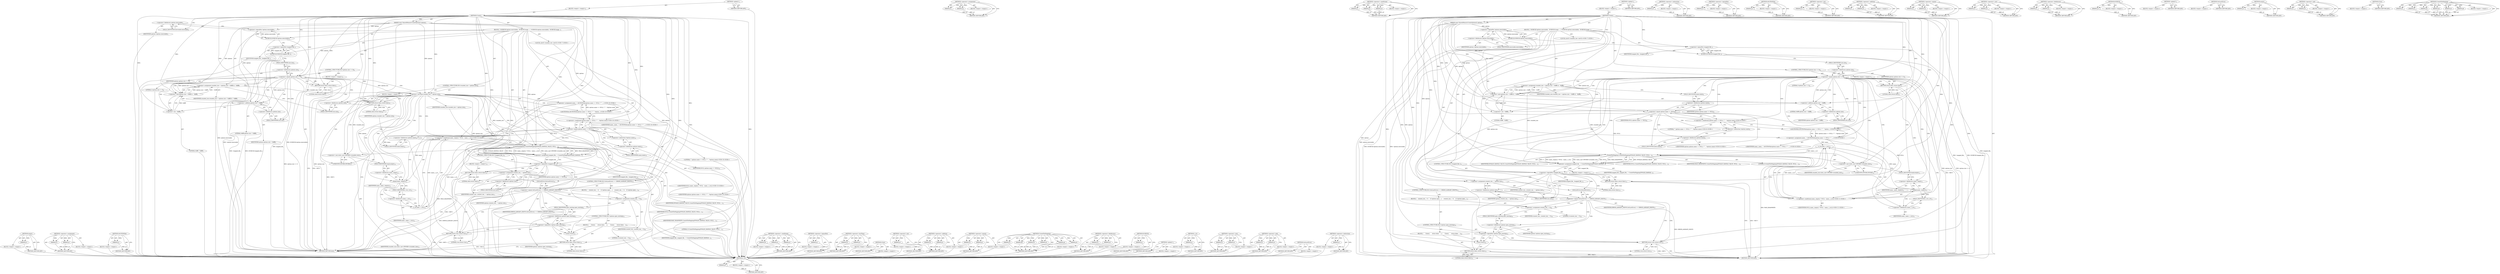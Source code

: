 digraph "&lt;operator&gt;.indirection" {
vulnerable_197 [label=<(METHOD,c_str)>];
vulnerable_198 [label=<(PARAM,p1)>];
vulnerable_199 [label=<(BLOCK,&lt;empty&gt;,&lt;empty&gt;)>];
vulnerable_200 [label=<(METHOD_RETURN,ANY)>];
vulnerable_146 [label=<(METHOD,&lt;operator&gt;.assignment)>];
vulnerable_147 [label=<(PARAM,p1)>];
vulnerable_148 [label=<(PARAM,p2)>];
vulnerable_149 [label=<(BLOCK,&lt;empty&gt;,&lt;empty&gt;)>];
vulnerable_150 [label=<(METHOD_RETURN,ANY)>];
vulnerable_169 [label=<(METHOD,&lt;operator&gt;.conditional)>];
vulnerable_170 [label=<(PARAM,p1)>];
vulnerable_171 [label=<(PARAM,p2)>];
vulnerable_172 [label=<(PARAM,p3)>];
vulnerable_173 [label=<(BLOCK,&lt;empty&gt;,&lt;empty&gt;)>];
vulnerable_174 [label=<(METHOD_RETURN,ANY)>];
vulnerable_6 [label=<(METHOD,&lt;global&gt;)<SUB>1</SUB>>];
vulnerable_7 [label=<(BLOCK,&lt;empty&gt;,&lt;empty&gt;)<SUB>1</SUB>>];
vulnerable_8 [label=<(METHOD,Create)<SUB>1</SUB>>];
vulnerable_9 [label=<(PARAM,const SharedMemoryCreateOptions&amp; options)<SUB>1</SUB>>];
vulnerable_10 [label=<(BLOCK,{
  DCHECK(!options.executable);
  DCHECK(!mapp...,{
  DCHECK(!options.executable);
  DCHECK(!mapp...)<SUB>1</SUB>>];
vulnerable_11 [label=<(DCHECK,DCHECK(!options.executable))<SUB>2</SUB>>];
vulnerable_12 [label=<(&lt;operator&gt;.logicalNot,!options.executable)<SUB>2</SUB>>];
vulnerable_13 [label=<(&lt;operator&gt;.fieldAccess,options.executable)<SUB>2</SUB>>];
vulnerable_14 [label=<(IDENTIFIER,options,!options.executable)<SUB>2</SUB>>];
vulnerable_15 [label=<(FIELD_IDENTIFIER,executable,executable)<SUB>2</SUB>>];
vulnerable_16 [label=<(DCHECK,DCHECK(!mapped_file_))<SUB>3</SUB>>];
vulnerable_17 [label=<(&lt;operator&gt;.logicalNot,!mapped_file_)<SUB>3</SUB>>];
vulnerable_18 [label=<(IDENTIFIER,mapped_file_,!mapped_file_)<SUB>3</SUB>>];
vulnerable_19 [label=<(CONTROL_STRUCTURE,IF,if (options.size == 0))<SUB>4</SUB>>];
vulnerable_20 [label=<(&lt;operator&gt;.equals,options.size == 0)<SUB>4</SUB>>];
vulnerable_21 [label=<(&lt;operator&gt;.fieldAccess,options.size)<SUB>4</SUB>>];
vulnerable_22 [label=<(IDENTIFIER,options,options.size == 0)<SUB>4</SUB>>];
vulnerable_23 [label=<(FIELD_IDENTIFIER,size,size)<SUB>4</SUB>>];
vulnerable_24 [label=<(LITERAL,0,options.size == 0)<SUB>4</SUB>>];
vulnerable_25 [label=<(BLOCK,&lt;empty&gt;,&lt;empty&gt;)<SUB>5</SUB>>];
vulnerable_26 [label=<(RETURN,return false;,return false;)<SUB>5</SUB>>];
vulnerable_27 [label=<(LITERAL,false,return false;)<SUB>5</SUB>>];
vulnerable_28 [label="<(LOCAL,uint32 rounded_size: uint32)<SUB>7</SUB>>"];
vulnerable_29 [label=<(&lt;operator&gt;.assignment,rounded_size = (options.size + 0xffff) &amp; ~0xffff)<SUB>7</SUB>>];
vulnerable_30 [label=<(IDENTIFIER,rounded_size,rounded_size = (options.size + 0xffff) &amp; ~0xffff)<SUB>7</SUB>>];
vulnerable_31 [label=<(&lt;operator&gt;.and,(options.size + 0xffff) &amp; ~0xffff)<SUB>7</SUB>>];
vulnerable_32 [label=<(&lt;operator&gt;.addition,options.size + 0xffff)<SUB>7</SUB>>];
vulnerable_33 [label=<(&lt;operator&gt;.fieldAccess,options.size)<SUB>7</SUB>>];
vulnerable_34 [label=<(IDENTIFIER,options,options.size + 0xffff)<SUB>7</SUB>>];
vulnerable_35 [label=<(FIELD_IDENTIFIER,size,size)<SUB>7</SUB>>];
vulnerable_36 [label=<(LITERAL,0xffff,options.size + 0xffff)<SUB>7</SUB>>];
vulnerable_37 [label=<(&lt;operator&gt;.not,~0xffff)<SUB>7</SUB>>];
vulnerable_38 [label=<(LITERAL,0xffff,~0xffff)<SUB>7</SUB>>];
vulnerable_39 [label="<(&lt;operator&gt;.assignment,name_ = ASCIIToWide(options.name == NULL ? &quot;&quot; :...)<SUB>8</SUB>>"];
vulnerable_40 [label="<(IDENTIFIER,name_,name_ = ASCIIToWide(options.name == NULL ? &quot;&quot; :...)<SUB>8</SUB>>"];
vulnerable_41 [label="<(ASCIIToWide,ASCIIToWide(options.name == NULL ? &quot;&quot; : *option...)<SUB>8</SUB>>"];
vulnerable_42 [label="<(&lt;operator&gt;.conditional,options.name == NULL ? &quot;&quot; : *options.name)<SUB>8</SUB>>"];
vulnerable_43 [label=<(&lt;operator&gt;.equals,options.name == NULL)<SUB>8</SUB>>];
vulnerable_44 [label=<(&lt;operator&gt;.fieldAccess,options.name)<SUB>8</SUB>>];
vulnerable_45 [label=<(IDENTIFIER,options,options.name == NULL)<SUB>8</SUB>>];
vulnerable_46 [label=<(FIELD_IDENTIFIER,name,name)<SUB>8</SUB>>];
vulnerable_47 [label=<(IDENTIFIER,NULL,options.name == NULL)<SUB>8</SUB>>];
vulnerable_48 [label="<(LITERAL,&quot;&quot;,options.name == NULL ? &quot;&quot; : *options.name)<SUB>8</SUB>>"];
vulnerable_49 [label=<(&lt;operator&gt;.indirection,*options.name)<SUB>8</SUB>>];
vulnerable_50 [label=<(&lt;operator&gt;.fieldAccess,options.name)<SUB>8</SUB>>];
vulnerable_51 [label="<(IDENTIFIER,options,options.name == NULL ? &quot;&quot; : *options.name)<SUB>8</SUB>>"];
vulnerable_52 [label=<(FIELD_IDENTIFIER,name,name)<SUB>8</SUB>>];
vulnerable_53 [label=<(&lt;operator&gt;.assignment,mapped_file_ = CreateFileMapping(INVALID_HANDLE...)<SUB>9</SUB>>];
vulnerable_54 [label=<(IDENTIFIER,mapped_file_,mapped_file_ = CreateFileMapping(INVALID_HANDLE...)<SUB>9</SUB>>];
vulnerable_55 [label=<(CreateFileMapping,CreateFileMapping(INVALID_HANDLE_VALUE, NULL,
 ...)<SUB>9</SUB>>];
vulnerable_56 [label=<(IDENTIFIER,INVALID_HANDLE_VALUE,CreateFileMapping(INVALID_HANDLE_VALUE, NULL,
 ...)<SUB>9</SUB>>];
vulnerable_57 [label=<(IDENTIFIER,NULL,CreateFileMapping(INVALID_HANDLE_VALUE, NULL,
 ...)<SUB>9</SUB>>];
vulnerable_58 [label=<(IDENTIFIER,PAGE_READWRITE,CreateFileMapping(INVALID_HANDLE_VALUE, NULL,
 ...)<SUB>10</SUB>>];
vulnerable_59 [label=<(LITERAL,0,CreateFileMapping(INVALID_HANDLE_VALUE, NULL,
 ...)<SUB>10</SUB>>];
vulnerable_60 [label=<(&lt;operator&gt;.cast,static_cast&lt;DWORD&gt;(rounded_size))<SUB>10</SUB>>];
vulnerable_61 [label=<(UNKNOWN,DWORD,DWORD)<SUB>10</SUB>>];
vulnerable_62 [label=<(IDENTIFIER,rounded_size,static_cast&lt;DWORD&gt;(rounded_size))<SUB>10</SUB>>];
vulnerable_63 [label="<(&lt;operator&gt;.conditional,name_.empty() ? NULL : name_.c_str())<SUB>11</SUB>>"];
vulnerable_64 [label=<(empty,name_.empty())<SUB>11</SUB>>];
vulnerable_65 [label=<(&lt;operator&gt;.fieldAccess,name_.empty)<SUB>11</SUB>>];
vulnerable_66 [label=<(IDENTIFIER,name_,name_.empty())<SUB>11</SUB>>];
vulnerable_67 [label=<(FIELD_IDENTIFIER,empty,empty)<SUB>11</SUB>>];
vulnerable_68 [label="<(IDENTIFIER,NULL,name_.empty() ? NULL : name_.c_str())<SUB>11</SUB>>"];
vulnerable_69 [label=<(c_str,name_.c_str())<SUB>11</SUB>>];
vulnerable_70 [label=<(&lt;operator&gt;.fieldAccess,name_.c_str)<SUB>11</SUB>>];
vulnerable_71 [label=<(IDENTIFIER,name_,name_.c_str())<SUB>11</SUB>>];
vulnerable_72 [label=<(FIELD_IDENTIFIER,c_str,c_str)<SUB>11</SUB>>];
vulnerable_73 [label=<(CONTROL_STRUCTURE,IF,if (!mapped_file_))<SUB>12</SUB>>];
vulnerable_74 [label=<(&lt;operator&gt;.logicalNot,!mapped_file_)<SUB>12</SUB>>];
vulnerable_75 [label=<(IDENTIFIER,mapped_file_,!mapped_file_)<SUB>12</SUB>>];
vulnerable_76 [label=<(BLOCK,&lt;empty&gt;,&lt;empty&gt;)<SUB>13</SUB>>];
vulnerable_77 [label=<(RETURN,return false;,return false;)<SUB>13</SUB>>];
vulnerable_78 [label=<(LITERAL,false,return false;)<SUB>13</SUB>>];
vulnerable_79 [label=<(&lt;operator&gt;.assignment,created_size_ = options.size)<SUB>15</SUB>>];
vulnerable_80 [label=<(IDENTIFIER,created_size_,created_size_ = options.size)<SUB>15</SUB>>];
vulnerable_81 [label=<(&lt;operator&gt;.fieldAccess,options.size)<SUB>15</SUB>>];
vulnerable_82 [label=<(IDENTIFIER,options,created_size_ = options.size)<SUB>15</SUB>>];
vulnerable_83 [label=<(FIELD_IDENTIFIER,size,size)<SUB>15</SUB>>];
vulnerable_84 [label=<(CONTROL_STRUCTURE,IF,if (GetLastError() == ERROR_ALREADY_EXISTS))<SUB>17</SUB>>];
vulnerable_85 [label=<(&lt;operator&gt;.equals,GetLastError() == ERROR_ALREADY_EXISTS)<SUB>17</SUB>>];
vulnerable_86 [label=<(GetLastError,GetLastError())<SUB>17</SUB>>];
vulnerable_87 [label=<(IDENTIFIER,ERROR_ALREADY_EXISTS,GetLastError() == ERROR_ALREADY_EXISTS)<SUB>17</SUB>>];
vulnerable_88 [label=<(BLOCK,{
    created_size_ = 0;
    if (!options.open_...,{
    created_size_ = 0;
    if (!options.open_...)<SUB>17</SUB>>];
vulnerable_89 [label=<(&lt;operator&gt;.assignment,created_size_ = 0)<SUB>18</SUB>>];
vulnerable_90 [label=<(IDENTIFIER,created_size_,created_size_ = 0)<SUB>18</SUB>>];
vulnerable_91 [label=<(LITERAL,0,created_size_ = 0)<SUB>18</SUB>>];
vulnerable_92 [label=<(CONTROL_STRUCTURE,IF,if (!options.open_existing))<SUB>19</SUB>>];
vulnerable_93 [label=<(&lt;operator&gt;.logicalNot,!options.open_existing)<SUB>19</SUB>>];
vulnerable_94 [label=<(&lt;operator&gt;.fieldAccess,options.open_existing)<SUB>19</SUB>>];
vulnerable_95 [label=<(IDENTIFIER,options,!options.open_existing)<SUB>19</SUB>>];
vulnerable_96 [label=<(FIELD_IDENTIFIER,open_existing,open_existing)<SUB>19</SUB>>];
vulnerable_97 [label=<(BLOCK,{
      Close();
      return false;
    },{
      Close();
      return false;
    })<SUB>19</SUB>>];
vulnerable_98 [label=<(Close,Close())<SUB>20</SUB>>];
vulnerable_99 [label=<(RETURN,return false;,return false;)<SUB>21</SUB>>];
vulnerable_100 [label=<(LITERAL,false,return false;)<SUB>21</SUB>>];
vulnerable_101 [label=<(RETURN,return true;,return true;)<SUB>25</SUB>>];
vulnerable_102 [label=<(LITERAL,true,return true;)<SUB>25</SUB>>];
vulnerable_103 [label=<(METHOD_RETURN,bool)<SUB>1</SUB>>];
vulnerable_105 [label=<(METHOD_RETURN,ANY)<SUB>1</SUB>>];
vulnerable_175 [label=<(METHOD,&lt;operator&gt;.indirection)>];
vulnerable_176 [label=<(PARAM,p1)>];
vulnerable_177 [label=<(BLOCK,&lt;empty&gt;,&lt;empty&gt;)>];
vulnerable_178 [label=<(METHOD_RETURN,ANY)>];
vulnerable_132 [label=<(METHOD,&lt;operator&gt;.logicalNot)>];
vulnerable_133 [label=<(PARAM,p1)>];
vulnerable_134 [label=<(BLOCK,&lt;empty&gt;,&lt;empty&gt;)>];
vulnerable_135 [label=<(METHOD_RETURN,ANY)>];
vulnerable_165 [label=<(METHOD,ASCIIToWide)>];
vulnerable_166 [label=<(PARAM,p1)>];
vulnerable_167 [label=<(BLOCK,&lt;empty&gt;,&lt;empty&gt;)>];
vulnerable_168 [label=<(METHOD_RETURN,ANY)>];
vulnerable_161 [label=<(METHOD,&lt;operator&gt;.not)>];
vulnerable_162 [label=<(PARAM,p1)>];
vulnerable_163 [label=<(BLOCK,&lt;empty&gt;,&lt;empty&gt;)>];
vulnerable_164 [label=<(METHOD_RETURN,ANY)>];
vulnerable_156 [label=<(METHOD,&lt;operator&gt;.addition)>];
vulnerable_157 [label=<(PARAM,p1)>];
vulnerable_158 [label=<(PARAM,p2)>];
vulnerable_159 [label=<(BLOCK,&lt;empty&gt;,&lt;empty&gt;)>];
vulnerable_160 [label=<(METHOD_RETURN,ANY)>];
vulnerable_141 [label=<(METHOD,&lt;operator&gt;.equals)>];
vulnerable_142 [label=<(PARAM,p1)>];
vulnerable_143 [label=<(PARAM,p2)>];
vulnerable_144 [label=<(BLOCK,&lt;empty&gt;,&lt;empty&gt;)>];
vulnerable_145 [label=<(METHOD_RETURN,ANY)>];
vulnerable_188 [label=<(METHOD,&lt;operator&gt;.cast)>];
vulnerable_189 [label=<(PARAM,p1)>];
vulnerable_190 [label=<(PARAM,p2)>];
vulnerable_191 [label=<(BLOCK,&lt;empty&gt;,&lt;empty&gt;)>];
vulnerable_192 [label=<(METHOD_RETURN,ANY)>];
vulnerable_136 [label=<(METHOD,&lt;operator&gt;.fieldAccess)>];
vulnerable_137 [label=<(PARAM,p1)>];
vulnerable_138 [label=<(PARAM,p2)>];
vulnerable_139 [label=<(BLOCK,&lt;empty&gt;,&lt;empty&gt;)>];
vulnerable_140 [label=<(METHOD_RETURN,ANY)>];
vulnerable_128 [label=<(METHOD,DCHECK)>];
vulnerable_129 [label=<(PARAM,p1)>];
vulnerable_130 [label=<(BLOCK,&lt;empty&gt;,&lt;empty&gt;)>];
vulnerable_131 [label=<(METHOD_RETURN,ANY)>];
vulnerable_122 [label=<(METHOD,&lt;global&gt;)<SUB>1</SUB>>];
vulnerable_123 [label=<(BLOCK,&lt;empty&gt;,&lt;empty&gt;)>];
vulnerable_124 [label=<(METHOD_RETURN,ANY)>];
vulnerable_201 [label=<(METHOD,GetLastError)>];
vulnerable_202 [label=<(BLOCK,&lt;empty&gt;,&lt;empty&gt;)>];
vulnerable_203 [label=<(METHOD_RETURN,ANY)>];
vulnerable_193 [label=<(METHOD,empty)>];
vulnerable_194 [label=<(PARAM,p1)>];
vulnerable_195 [label=<(BLOCK,&lt;empty&gt;,&lt;empty&gt;)>];
vulnerable_196 [label=<(METHOD_RETURN,ANY)>];
vulnerable_151 [label=<(METHOD,&lt;operator&gt;.and)>];
vulnerable_152 [label=<(PARAM,p1)>];
vulnerable_153 [label=<(PARAM,p2)>];
vulnerable_154 [label=<(BLOCK,&lt;empty&gt;,&lt;empty&gt;)>];
vulnerable_155 [label=<(METHOD_RETURN,ANY)>];
vulnerable_204 [label=<(METHOD,Close)>];
vulnerable_205 [label=<(BLOCK,&lt;empty&gt;,&lt;empty&gt;)>];
vulnerable_206 [label=<(METHOD_RETURN,ANY)>];
vulnerable_179 [label=<(METHOD,CreateFileMapping)>];
vulnerable_180 [label=<(PARAM,p1)>];
vulnerable_181 [label=<(PARAM,p2)>];
vulnerable_182 [label=<(PARAM,p3)>];
vulnerable_183 [label=<(PARAM,p4)>];
vulnerable_184 [label=<(PARAM,p5)>];
vulnerable_185 [label=<(PARAM,p6)>];
vulnerable_186 [label=<(BLOCK,&lt;empty&gt;,&lt;empty&gt;)>];
vulnerable_187 [label=<(METHOD_RETURN,ANY)>];
fixed_207 [label=<(METHOD,empty)>];
fixed_208 [label=<(PARAM,p1)>];
fixed_209 [label=<(BLOCK,&lt;empty&gt;,&lt;empty&gt;)>];
fixed_210 [label=<(METHOD_RETURN,ANY)>];
fixed_155 [label=<(METHOD,&lt;operator&gt;.assignment)>];
fixed_156 [label=<(PARAM,p1)>];
fixed_157 [label=<(PARAM,p2)>];
fixed_158 [label=<(BLOCK,&lt;empty&gt;,&lt;empty&gt;)>];
fixed_159 [label=<(METHOD_RETURN,ANY)>];
fixed_179 [label=<(METHOD,ASCIIToWide)>];
fixed_180 [label=<(PARAM,p1)>];
fixed_181 [label=<(BLOCK,&lt;empty&gt;,&lt;empty&gt;)>];
fixed_182 [label=<(METHOD_RETURN,ANY)>];
fixed_6 [label=<(METHOD,&lt;global&gt;)<SUB>1</SUB>>];
fixed_7 [label=<(BLOCK,&lt;empty&gt;,&lt;empty&gt;)<SUB>1</SUB>>];
fixed_8 [label=<(METHOD,Create)<SUB>1</SUB>>];
fixed_9 [label=<(PARAM,const SharedMemoryCreateOptions&amp; options)<SUB>1</SUB>>];
fixed_10 [label=<(BLOCK,{
  DCHECK(!options.executable);
  DCHECK(!mapp...,{
  DCHECK(!options.executable);
  DCHECK(!mapp...)<SUB>1</SUB>>];
fixed_11 [label=<(DCHECK,DCHECK(!options.executable))<SUB>2</SUB>>];
fixed_12 [label=<(&lt;operator&gt;.logicalNot,!options.executable)<SUB>2</SUB>>];
fixed_13 [label=<(&lt;operator&gt;.fieldAccess,options.executable)<SUB>2</SUB>>];
fixed_14 [label=<(IDENTIFIER,options,!options.executable)<SUB>2</SUB>>];
fixed_15 [label=<(FIELD_IDENTIFIER,executable,executable)<SUB>2</SUB>>];
fixed_16 [label=<(DCHECK,DCHECK(!mapped_file_))<SUB>3</SUB>>];
fixed_17 [label=<(&lt;operator&gt;.logicalNot,!mapped_file_)<SUB>3</SUB>>];
fixed_18 [label=<(IDENTIFIER,mapped_file_,!mapped_file_)<SUB>3</SUB>>];
fixed_19 [label=<(CONTROL_STRUCTURE,IF,if (options.size == 0))<SUB>4</SUB>>];
fixed_20 [label=<(&lt;operator&gt;.equals,options.size == 0)<SUB>4</SUB>>];
fixed_21 [label=<(&lt;operator&gt;.fieldAccess,options.size)<SUB>4</SUB>>];
fixed_22 [label=<(IDENTIFIER,options,options.size == 0)<SUB>4</SUB>>];
fixed_23 [label=<(FIELD_IDENTIFIER,size,size)<SUB>4</SUB>>];
fixed_24 [label=<(LITERAL,0,options.size == 0)<SUB>4</SUB>>];
fixed_25 [label=<(BLOCK,&lt;empty&gt;,&lt;empty&gt;)<SUB>5</SUB>>];
fixed_26 [label=<(RETURN,return false;,return false;)<SUB>5</SUB>>];
fixed_27 [label=<(LITERAL,false,return false;)<SUB>5</SUB>>];
fixed_28 [label="<(LOCAL,uint32 rounded_size: uint32)<SUB>7</SUB>>"];
fixed_29 [label=<(&lt;operator&gt;.assignment,rounded_size = (options.size + 0xffff) &amp; ~0xffff)<SUB>7</SUB>>];
fixed_30 [label=<(IDENTIFIER,rounded_size,rounded_size = (options.size + 0xffff) &amp; ~0xffff)<SUB>7</SUB>>];
fixed_31 [label=<(&lt;operator&gt;.and,(options.size + 0xffff) &amp; ~0xffff)<SUB>7</SUB>>];
fixed_32 [label=<(&lt;operator&gt;.addition,options.size + 0xffff)<SUB>7</SUB>>];
fixed_33 [label=<(&lt;operator&gt;.fieldAccess,options.size)<SUB>7</SUB>>];
fixed_34 [label=<(IDENTIFIER,options,options.size + 0xffff)<SUB>7</SUB>>];
fixed_35 [label=<(FIELD_IDENTIFIER,size,size)<SUB>7</SUB>>];
fixed_36 [label=<(LITERAL,0xffff,options.size + 0xffff)<SUB>7</SUB>>];
fixed_37 [label=<(&lt;operator&gt;.not,~0xffff)<SUB>7</SUB>>];
fixed_38 [label=<(LITERAL,0xffff,~0xffff)<SUB>7</SUB>>];
fixed_39 [label=<(CONTROL_STRUCTURE,IF,if (rounded_size &lt; options.size))<SUB>8</SUB>>];
fixed_40 [label=<(&lt;operator&gt;.lessThan,rounded_size &lt; options.size)<SUB>8</SUB>>];
fixed_41 [label=<(IDENTIFIER,rounded_size,rounded_size &lt; options.size)<SUB>8</SUB>>];
fixed_42 [label=<(&lt;operator&gt;.fieldAccess,options.size)<SUB>8</SUB>>];
fixed_43 [label=<(IDENTIFIER,options,rounded_size &lt; options.size)<SUB>8</SUB>>];
fixed_44 [label=<(FIELD_IDENTIFIER,size,size)<SUB>8</SUB>>];
fixed_45 [label=<(BLOCK,&lt;empty&gt;,&lt;empty&gt;)<SUB>9</SUB>>];
fixed_46 [label=<(RETURN,return false;,return false;)<SUB>9</SUB>>];
fixed_47 [label=<(LITERAL,false,return false;)<SUB>9</SUB>>];
fixed_48 [label="<(&lt;operator&gt;.assignment,name_ = ASCIIToWide(options.name == NULL ? &quot;&quot; :...)<SUB>10</SUB>>"];
fixed_49 [label="<(IDENTIFIER,name_,name_ = ASCIIToWide(options.name == NULL ? &quot;&quot; :...)<SUB>10</SUB>>"];
fixed_50 [label="<(ASCIIToWide,ASCIIToWide(options.name == NULL ? &quot;&quot; : *option...)<SUB>10</SUB>>"];
fixed_51 [label="<(&lt;operator&gt;.conditional,options.name == NULL ? &quot;&quot; : *options.name)<SUB>10</SUB>>"];
fixed_52 [label=<(&lt;operator&gt;.equals,options.name == NULL)<SUB>10</SUB>>];
fixed_53 [label=<(&lt;operator&gt;.fieldAccess,options.name)<SUB>10</SUB>>];
fixed_54 [label=<(IDENTIFIER,options,options.name == NULL)<SUB>10</SUB>>];
fixed_55 [label=<(FIELD_IDENTIFIER,name,name)<SUB>10</SUB>>];
fixed_56 [label=<(IDENTIFIER,NULL,options.name == NULL)<SUB>10</SUB>>];
fixed_57 [label="<(LITERAL,&quot;&quot;,options.name == NULL ? &quot;&quot; : *options.name)<SUB>10</SUB>>"];
fixed_58 [label=<(&lt;operator&gt;.indirection,*options.name)<SUB>10</SUB>>];
fixed_59 [label=<(&lt;operator&gt;.fieldAccess,options.name)<SUB>10</SUB>>];
fixed_60 [label="<(IDENTIFIER,options,options.name == NULL ? &quot;&quot; : *options.name)<SUB>10</SUB>>"];
fixed_61 [label=<(FIELD_IDENTIFIER,name,name)<SUB>10</SUB>>];
fixed_62 [label=<(&lt;operator&gt;.assignment,mapped_file_ = CreateFileMapping(INVALID_HANDLE...)<SUB>11</SUB>>];
fixed_63 [label=<(IDENTIFIER,mapped_file_,mapped_file_ = CreateFileMapping(INVALID_HANDLE...)<SUB>11</SUB>>];
fixed_64 [label=<(CreateFileMapping,CreateFileMapping(INVALID_HANDLE_VALUE, NULL,
 ...)<SUB>11</SUB>>];
fixed_65 [label=<(IDENTIFIER,INVALID_HANDLE_VALUE,CreateFileMapping(INVALID_HANDLE_VALUE, NULL,
 ...)<SUB>11</SUB>>];
fixed_66 [label=<(IDENTIFIER,NULL,CreateFileMapping(INVALID_HANDLE_VALUE, NULL,
 ...)<SUB>11</SUB>>];
fixed_67 [label=<(IDENTIFIER,PAGE_READWRITE,CreateFileMapping(INVALID_HANDLE_VALUE, NULL,
 ...)<SUB>12</SUB>>];
fixed_68 [label=<(LITERAL,0,CreateFileMapping(INVALID_HANDLE_VALUE, NULL,
 ...)<SUB>12</SUB>>];
fixed_69 [label=<(&lt;operator&gt;.cast,static_cast&lt;DWORD&gt;(rounded_size))<SUB>12</SUB>>];
fixed_70 [label=<(UNKNOWN,DWORD,DWORD)<SUB>12</SUB>>];
fixed_71 [label=<(IDENTIFIER,rounded_size,static_cast&lt;DWORD&gt;(rounded_size))<SUB>12</SUB>>];
fixed_72 [label="<(&lt;operator&gt;.conditional,name_.empty() ? NULL : name_.c_str())<SUB>13</SUB>>"];
fixed_73 [label=<(empty,name_.empty())<SUB>13</SUB>>];
fixed_74 [label=<(&lt;operator&gt;.fieldAccess,name_.empty)<SUB>13</SUB>>];
fixed_75 [label=<(IDENTIFIER,name_,name_.empty())<SUB>13</SUB>>];
fixed_76 [label=<(FIELD_IDENTIFIER,empty,empty)<SUB>13</SUB>>];
fixed_77 [label="<(IDENTIFIER,NULL,name_.empty() ? NULL : name_.c_str())<SUB>13</SUB>>"];
fixed_78 [label=<(c_str,name_.c_str())<SUB>13</SUB>>];
fixed_79 [label=<(&lt;operator&gt;.fieldAccess,name_.c_str)<SUB>13</SUB>>];
fixed_80 [label=<(IDENTIFIER,name_,name_.c_str())<SUB>13</SUB>>];
fixed_81 [label=<(FIELD_IDENTIFIER,c_str,c_str)<SUB>13</SUB>>];
fixed_82 [label=<(CONTROL_STRUCTURE,IF,if (!mapped_file_))<SUB>14</SUB>>];
fixed_83 [label=<(&lt;operator&gt;.logicalNot,!mapped_file_)<SUB>14</SUB>>];
fixed_84 [label=<(IDENTIFIER,mapped_file_,!mapped_file_)<SUB>14</SUB>>];
fixed_85 [label=<(BLOCK,&lt;empty&gt;,&lt;empty&gt;)<SUB>15</SUB>>];
fixed_86 [label=<(RETURN,return false;,return false;)<SUB>15</SUB>>];
fixed_87 [label=<(LITERAL,false,return false;)<SUB>15</SUB>>];
fixed_88 [label=<(&lt;operator&gt;.assignment,created_size_ = options.size)<SUB>17</SUB>>];
fixed_89 [label=<(IDENTIFIER,created_size_,created_size_ = options.size)<SUB>17</SUB>>];
fixed_90 [label=<(&lt;operator&gt;.fieldAccess,options.size)<SUB>17</SUB>>];
fixed_91 [label=<(IDENTIFIER,options,created_size_ = options.size)<SUB>17</SUB>>];
fixed_92 [label=<(FIELD_IDENTIFIER,size,size)<SUB>17</SUB>>];
fixed_93 [label=<(CONTROL_STRUCTURE,IF,if (GetLastError() == ERROR_ALREADY_EXISTS))<SUB>19</SUB>>];
fixed_94 [label=<(&lt;operator&gt;.equals,GetLastError() == ERROR_ALREADY_EXISTS)<SUB>19</SUB>>];
fixed_95 [label=<(GetLastError,GetLastError())<SUB>19</SUB>>];
fixed_96 [label=<(IDENTIFIER,ERROR_ALREADY_EXISTS,GetLastError() == ERROR_ALREADY_EXISTS)<SUB>19</SUB>>];
fixed_97 [label=<(BLOCK,{
    created_size_ = 0;
    if (!options.open_...,{
    created_size_ = 0;
    if (!options.open_...)<SUB>19</SUB>>];
fixed_98 [label=<(&lt;operator&gt;.assignment,created_size_ = 0)<SUB>20</SUB>>];
fixed_99 [label=<(IDENTIFIER,created_size_,created_size_ = 0)<SUB>20</SUB>>];
fixed_100 [label=<(LITERAL,0,created_size_ = 0)<SUB>20</SUB>>];
fixed_101 [label=<(CONTROL_STRUCTURE,IF,if (!options.open_existing))<SUB>21</SUB>>];
fixed_102 [label=<(&lt;operator&gt;.logicalNot,!options.open_existing)<SUB>21</SUB>>];
fixed_103 [label=<(&lt;operator&gt;.fieldAccess,options.open_existing)<SUB>21</SUB>>];
fixed_104 [label=<(IDENTIFIER,options,!options.open_existing)<SUB>21</SUB>>];
fixed_105 [label=<(FIELD_IDENTIFIER,open_existing,open_existing)<SUB>21</SUB>>];
fixed_106 [label=<(BLOCK,{
      Close();
      return false;
    },{
      Close();
      return false;
    })<SUB>21</SUB>>];
fixed_107 [label=<(Close,Close())<SUB>22</SUB>>];
fixed_108 [label=<(RETURN,return false;,return false;)<SUB>23</SUB>>];
fixed_109 [label=<(LITERAL,false,return false;)<SUB>23</SUB>>];
fixed_110 [label=<(RETURN,return true;,return true;)<SUB>27</SUB>>];
fixed_111 [label=<(LITERAL,true,return true;)<SUB>27</SUB>>];
fixed_112 [label=<(METHOD_RETURN,bool)<SUB>1</SUB>>];
fixed_114 [label=<(METHOD_RETURN,ANY)<SUB>1</SUB>>];
fixed_183 [label=<(METHOD,&lt;operator&gt;.conditional)>];
fixed_184 [label=<(PARAM,p1)>];
fixed_185 [label=<(PARAM,p2)>];
fixed_186 [label=<(PARAM,p3)>];
fixed_187 [label=<(BLOCK,&lt;empty&gt;,&lt;empty&gt;)>];
fixed_188 [label=<(METHOD_RETURN,ANY)>];
fixed_141 [label=<(METHOD,&lt;operator&gt;.logicalNot)>];
fixed_142 [label=<(PARAM,p1)>];
fixed_143 [label=<(BLOCK,&lt;empty&gt;,&lt;empty&gt;)>];
fixed_144 [label=<(METHOD_RETURN,ANY)>];
fixed_174 [label=<(METHOD,&lt;operator&gt;.lessThan)>];
fixed_175 [label=<(PARAM,p1)>];
fixed_176 [label=<(PARAM,p2)>];
fixed_177 [label=<(BLOCK,&lt;empty&gt;,&lt;empty&gt;)>];
fixed_178 [label=<(METHOD_RETURN,ANY)>];
fixed_218 [label=<(METHOD,Close)>];
fixed_219 [label=<(BLOCK,&lt;empty&gt;,&lt;empty&gt;)>];
fixed_220 [label=<(METHOD_RETURN,ANY)>];
fixed_170 [label=<(METHOD,&lt;operator&gt;.not)>];
fixed_171 [label=<(PARAM,p1)>];
fixed_172 [label=<(BLOCK,&lt;empty&gt;,&lt;empty&gt;)>];
fixed_173 [label=<(METHOD_RETURN,ANY)>];
fixed_165 [label=<(METHOD,&lt;operator&gt;.addition)>];
fixed_166 [label=<(PARAM,p1)>];
fixed_167 [label=<(PARAM,p2)>];
fixed_168 [label=<(BLOCK,&lt;empty&gt;,&lt;empty&gt;)>];
fixed_169 [label=<(METHOD_RETURN,ANY)>];
fixed_150 [label=<(METHOD,&lt;operator&gt;.equals)>];
fixed_151 [label=<(PARAM,p1)>];
fixed_152 [label=<(PARAM,p2)>];
fixed_153 [label=<(BLOCK,&lt;empty&gt;,&lt;empty&gt;)>];
fixed_154 [label=<(METHOD_RETURN,ANY)>];
fixed_193 [label=<(METHOD,CreateFileMapping)>];
fixed_194 [label=<(PARAM,p1)>];
fixed_195 [label=<(PARAM,p2)>];
fixed_196 [label=<(PARAM,p3)>];
fixed_197 [label=<(PARAM,p4)>];
fixed_198 [label=<(PARAM,p5)>];
fixed_199 [label=<(PARAM,p6)>];
fixed_200 [label=<(BLOCK,&lt;empty&gt;,&lt;empty&gt;)>];
fixed_201 [label=<(METHOD_RETURN,ANY)>];
fixed_145 [label=<(METHOD,&lt;operator&gt;.fieldAccess)>];
fixed_146 [label=<(PARAM,p1)>];
fixed_147 [label=<(PARAM,p2)>];
fixed_148 [label=<(BLOCK,&lt;empty&gt;,&lt;empty&gt;)>];
fixed_149 [label=<(METHOD_RETURN,ANY)>];
fixed_137 [label=<(METHOD,DCHECK)>];
fixed_138 [label=<(PARAM,p1)>];
fixed_139 [label=<(BLOCK,&lt;empty&gt;,&lt;empty&gt;)>];
fixed_140 [label=<(METHOD_RETURN,ANY)>];
fixed_131 [label=<(METHOD,&lt;global&gt;)<SUB>1</SUB>>];
fixed_132 [label=<(BLOCK,&lt;empty&gt;,&lt;empty&gt;)>];
fixed_133 [label=<(METHOD_RETURN,ANY)>];
fixed_211 [label=<(METHOD,c_str)>];
fixed_212 [label=<(PARAM,p1)>];
fixed_213 [label=<(BLOCK,&lt;empty&gt;,&lt;empty&gt;)>];
fixed_214 [label=<(METHOD_RETURN,ANY)>];
fixed_202 [label=<(METHOD,&lt;operator&gt;.cast)>];
fixed_203 [label=<(PARAM,p1)>];
fixed_204 [label=<(PARAM,p2)>];
fixed_205 [label=<(BLOCK,&lt;empty&gt;,&lt;empty&gt;)>];
fixed_206 [label=<(METHOD_RETURN,ANY)>];
fixed_160 [label=<(METHOD,&lt;operator&gt;.and)>];
fixed_161 [label=<(PARAM,p1)>];
fixed_162 [label=<(PARAM,p2)>];
fixed_163 [label=<(BLOCK,&lt;empty&gt;,&lt;empty&gt;)>];
fixed_164 [label=<(METHOD_RETURN,ANY)>];
fixed_215 [label=<(METHOD,GetLastError)>];
fixed_216 [label=<(BLOCK,&lt;empty&gt;,&lt;empty&gt;)>];
fixed_217 [label=<(METHOD_RETURN,ANY)>];
fixed_189 [label=<(METHOD,&lt;operator&gt;.indirection)>];
fixed_190 [label=<(PARAM,p1)>];
fixed_191 [label=<(BLOCK,&lt;empty&gt;,&lt;empty&gt;)>];
fixed_192 [label=<(METHOD_RETURN,ANY)>];
vulnerable_197 -> vulnerable_198  [key=0, label="AST: "];
vulnerable_197 -> vulnerable_198  [key=1, label="DDG: "];
vulnerable_197 -> vulnerable_199  [key=0, label="AST: "];
vulnerable_197 -> vulnerable_200  [key=0, label="AST: "];
vulnerable_197 -> vulnerable_200  [key=1, label="CFG: "];
vulnerable_198 -> vulnerable_200  [key=0, label="DDG: p1"];
vulnerable_146 -> vulnerable_147  [key=0, label="AST: "];
vulnerable_146 -> vulnerable_147  [key=1, label="DDG: "];
vulnerable_146 -> vulnerable_149  [key=0, label="AST: "];
vulnerable_146 -> vulnerable_148  [key=0, label="AST: "];
vulnerable_146 -> vulnerable_148  [key=1, label="DDG: "];
vulnerable_146 -> vulnerable_150  [key=0, label="AST: "];
vulnerable_146 -> vulnerable_150  [key=1, label="CFG: "];
vulnerable_147 -> vulnerable_150  [key=0, label="DDG: p1"];
vulnerable_148 -> vulnerable_150  [key=0, label="DDG: p2"];
vulnerable_169 -> vulnerable_170  [key=0, label="AST: "];
vulnerable_169 -> vulnerable_170  [key=1, label="DDG: "];
vulnerable_169 -> vulnerable_173  [key=0, label="AST: "];
vulnerable_169 -> vulnerable_171  [key=0, label="AST: "];
vulnerable_169 -> vulnerable_171  [key=1, label="DDG: "];
vulnerable_169 -> vulnerable_174  [key=0, label="AST: "];
vulnerable_169 -> vulnerable_174  [key=1, label="CFG: "];
vulnerable_169 -> vulnerable_172  [key=0, label="AST: "];
vulnerable_169 -> vulnerable_172  [key=1, label="DDG: "];
vulnerable_170 -> vulnerable_174  [key=0, label="DDG: p1"];
vulnerable_171 -> vulnerable_174  [key=0, label="DDG: p2"];
vulnerable_172 -> vulnerable_174  [key=0, label="DDG: p3"];
vulnerable_6 -> vulnerable_7  [key=0, label="AST: "];
vulnerable_6 -> vulnerable_105  [key=0, label="AST: "];
vulnerable_6 -> vulnerable_105  [key=1, label="CFG: "];
vulnerable_7 -> vulnerable_8  [key=0, label="AST: "];
vulnerable_8 -> vulnerable_9  [key=0, label="AST: "];
vulnerable_8 -> vulnerable_9  [key=1, label="DDG: "];
vulnerable_8 -> vulnerable_10  [key=0, label="AST: "];
vulnerable_8 -> vulnerable_103  [key=0, label="AST: "];
vulnerable_8 -> vulnerable_15  [key=0, label="CFG: "];
vulnerable_8 -> vulnerable_101  [key=0, label="DDG: "];
vulnerable_8 -> vulnerable_102  [key=0, label="DDG: "];
vulnerable_8 -> vulnerable_17  [key=0, label="DDG: "];
vulnerable_8 -> vulnerable_20  [key=0, label="DDG: "];
vulnerable_8 -> vulnerable_26  [key=0, label="DDG: "];
vulnerable_8 -> vulnerable_31  [key=0, label="DDG: "];
vulnerable_8 -> vulnerable_41  [key=0, label="DDG: "];
vulnerable_8 -> vulnerable_55  [key=0, label="DDG: "];
vulnerable_8 -> vulnerable_74  [key=0, label="DDG: "];
vulnerable_8 -> vulnerable_77  [key=0, label="DDG: "];
vulnerable_8 -> vulnerable_85  [key=0, label="DDG: "];
vulnerable_8 -> vulnerable_89  [key=0, label="DDG: "];
vulnerable_8 -> vulnerable_27  [key=0, label="DDG: "];
vulnerable_8 -> vulnerable_32  [key=0, label="DDG: "];
vulnerable_8 -> vulnerable_37  [key=0, label="DDG: "];
vulnerable_8 -> vulnerable_42  [key=0, label="DDG: "];
vulnerable_8 -> vulnerable_60  [key=0, label="DDG: "];
vulnerable_8 -> vulnerable_63  [key=0, label="DDG: "];
vulnerable_8 -> vulnerable_78  [key=0, label="DDG: "];
vulnerable_8 -> vulnerable_43  [key=0, label="DDG: "];
vulnerable_8 -> vulnerable_98  [key=0, label="DDG: "];
vulnerable_8 -> vulnerable_99  [key=0, label="DDG: "];
vulnerable_8 -> vulnerable_100  [key=0, label="DDG: "];
vulnerable_9 -> vulnerable_103  [key=0, label="DDG: options"];
vulnerable_9 -> vulnerable_79  [key=0, label="DDG: options"];
vulnerable_9 -> vulnerable_12  [key=0, label="DDG: options"];
vulnerable_9 -> vulnerable_20  [key=0, label="DDG: options"];
vulnerable_9 -> vulnerable_31  [key=0, label="DDG: options"];
vulnerable_9 -> vulnerable_32  [key=0, label="DDG: options"];
vulnerable_9 -> vulnerable_43  [key=0, label="DDG: options"];
vulnerable_9 -> vulnerable_93  [key=0, label="DDG: options"];
vulnerable_10 -> vulnerable_11  [key=0, label="AST: "];
vulnerable_10 -> vulnerable_16  [key=0, label="AST: "];
vulnerable_10 -> vulnerable_19  [key=0, label="AST: "];
vulnerable_10 -> vulnerable_28  [key=0, label="AST: "];
vulnerable_10 -> vulnerable_29  [key=0, label="AST: "];
vulnerable_10 -> vulnerable_39  [key=0, label="AST: "];
vulnerable_10 -> vulnerable_53  [key=0, label="AST: "];
vulnerable_10 -> vulnerable_73  [key=0, label="AST: "];
vulnerable_10 -> vulnerable_79  [key=0, label="AST: "];
vulnerable_10 -> vulnerable_84  [key=0, label="AST: "];
vulnerable_10 -> vulnerable_101  [key=0, label="AST: "];
vulnerable_11 -> vulnerable_12  [key=0, label="AST: "];
vulnerable_11 -> vulnerable_17  [key=0, label="CFG: "];
vulnerable_11 -> vulnerable_103  [key=0, label="DDG: !options.executable"];
vulnerable_11 -> vulnerable_103  [key=1, label="DDG: DCHECK(!options.executable)"];
vulnerable_12 -> vulnerable_13  [key=0, label="AST: "];
vulnerable_12 -> vulnerable_11  [key=0, label="CFG: "];
vulnerable_12 -> vulnerable_11  [key=1, label="DDG: options.executable"];
vulnerable_12 -> vulnerable_103  [key=0, label="DDG: options.executable"];
vulnerable_13 -> vulnerable_14  [key=0, label="AST: "];
vulnerable_13 -> vulnerable_15  [key=0, label="AST: "];
vulnerable_13 -> vulnerable_12  [key=0, label="CFG: "];
vulnerable_15 -> vulnerable_13  [key=0, label="CFG: "];
vulnerable_16 -> vulnerable_17  [key=0, label="AST: "];
vulnerable_16 -> vulnerable_23  [key=0, label="CFG: "];
vulnerable_16 -> vulnerable_103  [key=0, label="DDG: !mapped_file_"];
vulnerable_16 -> vulnerable_103  [key=1, label="DDG: DCHECK(!mapped_file_)"];
vulnerable_17 -> vulnerable_18  [key=0, label="AST: "];
vulnerable_17 -> vulnerable_16  [key=0, label="CFG: "];
vulnerable_17 -> vulnerable_16  [key=1, label="DDG: mapped_file_"];
vulnerable_17 -> vulnerable_103  [key=0, label="DDG: mapped_file_"];
vulnerable_19 -> vulnerable_20  [key=0, label="AST: "];
vulnerable_19 -> vulnerable_25  [key=0, label="AST: "];
vulnerable_20 -> vulnerable_21  [key=0, label="AST: "];
vulnerable_20 -> vulnerable_24  [key=0, label="AST: "];
vulnerable_20 -> vulnerable_26  [key=0, label="CFG: "];
vulnerable_20 -> vulnerable_26  [key=1, label="CDG: "];
vulnerable_20 -> vulnerable_35  [key=0, label="CFG: "];
vulnerable_20 -> vulnerable_35  [key=1, label="CDG: "];
vulnerable_20 -> vulnerable_103  [key=0, label="DDG: options.size"];
vulnerable_20 -> vulnerable_103  [key=1, label="DDG: options.size == 0"];
vulnerable_20 -> vulnerable_79  [key=0, label="DDG: options.size"];
vulnerable_20 -> vulnerable_31  [key=0, label="DDG: options.size"];
vulnerable_20 -> vulnerable_31  [key=1, label="CDG: "];
vulnerable_20 -> vulnerable_32  [key=0, label="DDG: options.size"];
vulnerable_20 -> vulnerable_32  [key=1, label="CDG: "];
vulnerable_20 -> vulnerable_60  [key=0, label="CDG: "];
vulnerable_20 -> vulnerable_64  [key=0, label="CDG: "];
vulnerable_20 -> vulnerable_42  [key=0, label="CDG: "];
vulnerable_20 -> vulnerable_37  [key=0, label="CDG: "];
vulnerable_20 -> vulnerable_46  [key=0, label="CDG: "];
vulnerable_20 -> vulnerable_67  [key=0, label="CDG: "];
vulnerable_20 -> vulnerable_74  [key=0, label="CDG: "];
vulnerable_20 -> vulnerable_29  [key=0, label="CDG: "];
vulnerable_20 -> vulnerable_65  [key=0, label="CDG: "];
vulnerable_20 -> vulnerable_44  [key=0, label="CDG: "];
vulnerable_20 -> vulnerable_43  [key=0, label="CDG: "];
vulnerable_20 -> vulnerable_33  [key=0, label="CDG: "];
vulnerable_20 -> vulnerable_61  [key=0, label="CDG: "];
vulnerable_20 -> vulnerable_53  [key=0, label="CDG: "];
vulnerable_20 -> vulnerable_41  [key=0, label="CDG: "];
vulnerable_20 -> vulnerable_63  [key=0, label="CDG: "];
vulnerable_20 -> vulnerable_55  [key=0, label="CDG: "];
vulnerable_20 -> vulnerable_39  [key=0, label="CDG: "];
vulnerable_21 -> vulnerable_22  [key=0, label="AST: "];
vulnerable_21 -> vulnerable_23  [key=0, label="AST: "];
vulnerable_21 -> vulnerable_20  [key=0, label="CFG: "];
vulnerable_23 -> vulnerable_21  [key=0, label="CFG: "];
vulnerable_25 -> vulnerable_26  [key=0, label="AST: "];
vulnerable_26 -> vulnerable_27  [key=0, label="AST: "];
vulnerable_26 -> vulnerable_103  [key=0, label="CFG: "];
vulnerable_26 -> vulnerable_103  [key=1, label="DDG: &lt;RET&gt;"];
vulnerable_27 -> vulnerable_26  [key=0, label="DDG: false"];
vulnerable_29 -> vulnerable_30  [key=0, label="AST: "];
vulnerable_29 -> vulnerable_31  [key=0, label="AST: "];
vulnerable_29 -> vulnerable_46  [key=0, label="CFG: "];
vulnerable_29 -> vulnerable_55  [key=0, label="DDG: rounded_size"];
vulnerable_29 -> vulnerable_60  [key=0, label="DDG: rounded_size"];
vulnerable_31 -> vulnerable_32  [key=0, label="AST: "];
vulnerable_31 -> vulnerable_37  [key=0, label="AST: "];
vulnerable_31 -> vulnerable_29  [key=0, label="CFG: "];
vulnerable_31 -> vulnerable_29  [key=1, label="DDG: options.size + 0xffff"];
vulnerable_31 -> vulnerable_29  [key=2, label="DDG: ~0xffff"];
vulnerable_32 -> vulnerable_33  [key=0, label="AST: "];
vulnerable_32 -> vulnerable_36  [key=0, label="AST: "];
vulnerable_32 -> vulnerable_37  [key=0, label="CFG: "];
vulnerable_33 -> vulnerable_34  [key=0, label="AST: "];
vulnerable_33 -> vulnerable_35  [key=0, label="AST: "];
vulnerable_33 -> vulnerable_32  [key=0, label="CFG: "];
vulnerable_35 -> vulnerable_33  [key=0, label="CFG: "];
vulnerable_37 -> vulnerable_38  [key=0, label="AST: "];
vulnerable_37 -> vulnerable_31  [key=0, label="CFG: "];
vulnerable_37 -> vulnerable_31  [key=1, label="DDG: 0xffff"];
vulnerable_39 -> vulnerable_40  [key=0, label="AST: "];
vulnerable_39 -> vulnerable_41  [key=0, label="AST: "];
vulnerable_39 -> vulnerable_61  [key=0, label="CFG: "];
vulnerable_39 -> vulnerable_64  [key=0, label="DDG: name_"];
vulnerable_39 -> vulnerable_69  [key=0, label="DDG: name_"];
vulnerable_41 -> vulnerable_42  [key=0, label="AST: "];
vulnerable_41 -> vulnerable_39  [key=0, label="CFG: "];
vulnerable_41 -> vulnerable_39  [key=1, label="DDG: options.name == NULL ? &quot;&quot; : *options.name"];
vulnerable_42 -> vulnerable_43  [key=0, label="AST: "];
vulnerable_42 -> vulnerable_48  [key=0, label="AST: "];
vulnerable_42 -> vulnerable_49  [key=0, label="AST: "];
vulnerable_42 -> vulnerable_41  [key=0, label="CFG: "];
vulnerable_43 -> vulnerable_44  [key=0, label="AST: "];
vulnerable_43 -> vulnerable_47  [key=0, label="AST: "];
vulnerable_43 -> vulnerable_42  [key=0, label="CFG: "];
vulnerable_43 -> vulnerable_52  [key=0, label="CFG: "];
vulnerable_43 -> vulnerable_52  [key=1, label="CDG: "];
vulnerable_43 -> vulnerable_55  [key=0, label="DDG: NULL"];
vulnerable_43 -> vulnerable_63  [key=0, label="DDG: NULL"];
vulnerable_43 -> vulnerable_49  [key=0, label="CDG: "];
vulnerable_43 -> vulnerable_50  [key=0, label="CDG: "];
vulnerable_44 -> vulnerable_45  [key=0, label="AST: "];
vulnerable_44 -> vulnerable_46  [key=0, label="AST: "];
vulnerable_44 -> vulnerable_43  [key=0, label="CFG: "];
vulnerable_46 -> vulnerable_44  [key=0, label="CFG: "];
vulnerable_49 -> vulnerable_50  [key=0, label="AST: "];
vulnerable_49 -> vulnerable_42  [key=0, label="CFG: "];
vulnerable_50 -> vulnerable_51  [key=0, label="AST: "];
vulnerable_50 -> vulnerable_52  [key=0, label="AST: "];
vulnerable_50 -> vulnerable_49  [key=0, label="CFG: "];
vulnerable_52 -> vulnerable_50  [key=0, label="CFG: "];
vulnerable_53 -> vulnerable_54  [key=0, label="AST: "];
vulnerable_53 -> vulnerable_55  [key=0, label="AST: "];
vulnerable_53 -> vulnerable_74  [key=0, label="CFG: "];
vulnerable_53 -> vulnerable_74  [key=1, label="DDG: mapped_file_"];
vulnerable_55 -> vulnerable_56  [key=0, label="AST: "];
vulnerable_55 -> vulnerable_57  [key=0, label="AST: "];
vulnerable_55 -> vulnerable_58  [key=0, label="AST: "];
vulnerable_55 -> vulnerable_59  [key=0, label="AST: "];
vulnerable_55 -> vulnerable_60  [key=0, label="AST: "];
vulnerable_55 -> vulnerable_63  [key=0, label="AST: "];
vulnerable_55 -> vulnerable_53  [key=0, label="CFG: "];
vulnerable_55 -> vulnerable_53  [key=1, label="DDG: INVALID_HANDLE_VALUE"];
vulnerable_55 -> vulnerable_53  [key=2, label="DDG: 0"];
vulnerable_55 -> vulnerable_53  [key=3, label="DDG: name_.empty() ? NULL : name_.c_str()"];
vulnerable_55 -> vulnerable_53  [key=4, label="DDG: static_cast&lt;DWORD&gt;(rounded_size)"];
vulnerable_55 -> vulnerable_53  [key=5, label="DDG: NULL"];
vulnerable_55 -> vulnerable_53  [key=6, label="DDG: PAGE_READWRITE"];
vulnerable_55 -> vulnerable_103  [key=0, label="DDG: PAGE_READWRITE"];
vulnerable_60 -> vulnerable_61  [key=0, label="AST: "];
vulnerable_60 -> vulnerable_62  [key=0, label="AST: "];
vulnerable_60 -> vulnerable_67  [key=0, label="CFG: "];
vulnerable_61 -> vulnerable_60  [key=0, label="CFG: "];
vulnerable_63 -> vulnerable_64  [key=0, label="AST: "];
vulnerable_63 -> vulnerable_68  [key=0, label="AST: "];
vulnerable_63 -> vulnerable_69  [key=0, label="AST: "];
vulnerable_63 -> vulnerable_55  [key=0, label="CFG: "];
vulnerable_64 -> vulnerable_65  [key=0, label="AST: "];
vulnerable_64 -> vulnerable_63  [key=0, label="CFG: "];
vulnerable_64 -> vulnerable_72  [key=0, label="CFG: "];
vulnerable_64 -> vulnerable_72  [key=1, label="CDG: "];
vulnerable_64 -> vulnerable_69  [key=0, label="CDG: "];
vulnerable_64 -> vulnerable_70  [key=0, label="CDG: "];
vulnerable_65 -> vulnerable_66  [key=0, label="AST: "];
vulnerable_65 -> vulnerable_67  [key=0, label="AST: "];
vulnerable_65 -> vulnerable_64  [key=0, label="CFG: "];
vulnerable_67 -> vulnerable_65  [key=0, label="CFG: "];
vulnerable_69 -> vulnerable_70  [key=0, label="AST: "];
vulnerable_69 -> vulnerable_63  [key=0, label="CFG: "];
vulnerable_69 -> vulnerable_63  [key=1, label="DDG: name_.c_str"];
vulnerable_69 -> vulnerable_55  [key=0, label="DDG: name_.c_str"];
vulnerable_70 -> vulnerable_71  [key=0, label="AST: "];
vulnerable_70 -> vulnerable_72  [key=0, label="AST: "];
vulnerable_70 -> vulnerable_69  [key=0, label="CFG: "];
vulnerable_72 -> vulnerable_70  [key=0, label="CFG: "];
vulnerable_73 -> vulnerable_74  [key=0, label="AST: "];
vulnerable_73 -> vulnerable_76  [key=0, label="AST: "];
vulnerable_74 -> vulnerable_75  [key=0, label="AST: "];
vulnerable_74 -> vulnerable_77  [key=0, label="CFG: "];
vulnerable_74 -> vulnerable_77  [key=1, label="CDG: "];
vulnerable_74 -> vulnerable_83  [key=0, label="CFG: "];
vulnerable_74 -> vulnerable_83  [key=1, label="CDG: "];
vulnerable_74 -> vulnerable_81  [key=0, label="CDG: "];
vulnerable_74 -> vulnerable_85  [key=0, label="CDG: "];
vulnerable_74 -> vulnerable_79  [key=0, label="CDG: "];
vulnerable_74 -> vulnerable_86  [key=0, label="CDG: "];
vulnerable_76 -> vulnerable_77  [key=0, label="AST: "];
vulnerable_77 -> vulnerable_78  [key=0, label="AST: "];
vulnerable_77 -> vulnerable_103  [key=0, label="CFG: "];
vulnerable_77 -> vulnerable_103  [key=1, label="DDG: &lt;RET&gt;"];
vulnerable_78 -> vulnerable_77  [key=0, label="DDG: false"];
vulnerable_79 -> vulnerable_80  [key=0, label="AST: "];
vulnerable_79 -> vulnerable_81  [key=0, label="AST: "];
vulnerable_79 -> vulnerable_86  [key=0, label="CFG: "];
vulnerable_81 -> vulnerable_82  [key=0, label="AST: "];
vulnerable_81 -> vulnerable_83  [key=0, label="AST: "];
vulnerable_81 -> vulnerable_79  [key=0, label="CFG: "];
vulnerable_83 -> vulnerable_81  [key=0, label="CFG: "];
vulnerable_84 -> vulnerable_85  [key=0, label="AST: "];
vulnerable_84 -> vulnerable_88  [key=0, label="AST: "];
vulnerable_85 -> vulnerable_86  [key=0, label="AST: "];
vulnerable_85 -> vulnerable_87  [key=0, label="AST: "];
vulnerable_85 -> vulnerable_89  [key=0, label="CFG: "];
vulnerable_85 -> vulnerable_89  [key=1, label="CDG: "];
vulnerable_85 -> vulnerable_101  [key=0, label="CFG: "];
vulnerable_85 -> vulnerable_101  [key=1, label="CDG: "];
vulnerable_85 -> vulnerable_103  [key=0, label="DDG: ERROR_ALREADY_EXISTS"];
vulnerable_85 -> vulnerable_94  [key=0, label="CDG: "];
vulnerable_85 -> vulnerable_96  [key=0, label="CDG: "];
vulnerable_85 -> vulnerable_93  [key=0, label="CDG: "];
vulnerable_86 -> vulnerable_85  [key=0, label="CFG: "];
vulnerable_88 -> vulnerable_89  [key=0, label="AST: "];
vulnerable_88 -> vulnerable_92  [key=0, label="AST: "];
vulnerable_89 -> vulnerable_90  [key=0, label="AST: "];
vulnerable_89 -> vulnerable_91  [key=0, label="AST: "];
vulnerable_89 -> vulnerable_96  [key=0, label="CFG: "];
vulnerable_92 -> vulnerable_93  [key=0, label="AST: "];
vulnerable_92 -> vulnerable_97  [key=0, label="AST: "];
vulnerable_93 -> vulnerable_94  [key=0, label="AST: "];
vulnerable_93 -> vulnerable_98  [key=0, label="CFG: "];
vulnerable_93 -> vulnerable_98  [key=1, label="CDG: "];
vulnerable_93 -> vulnerable_101  [key=0, label="CFG: "];
vulnerable_93 -> vulnerable_101  [key=1, label="CDG: "];
vulnerable_93 -> vulnerable_99  [key=0, label="CDG: "];
vulnerable_94 -> vulnerable_95  [key=0, label="AST: "];
vulnerable_94 -> vulnerable_96  [key=0, label="AST: "];
vulnerable_94 -> vulnerable_93  [key=0, label="CFG: "];
vulnerable_96 -> vulnerable_94  [key=0, label="CFG: "];
vulnerable_97 -> vulnerable_98  [key=0, label="AST: "];
vulnerable_97 -> vulnerable_99  [key=0, label="AST: "];
vulnerable_98 -> vulnerable_99  [key=0, label="CFG: "];
vulnerable_99 -> vulnerable_100  [key=0, label="AST: "];
vulnerable_99 -> vulnerable_103  [key=0, label="CFG: "];
vulnerable_99 -> vulnerable_103  [key=1, label="DDG: &lt;RET&gt;"];
vulnerable_100 -> vulnerable_99  [key=0, label="DDG: false"];
vulnerable_101 -> vulnerable_102  [key=0, label="AST: "];
vulnerable_101 -> vulnerable_103  [key=0, label="CFG: "];
vulnerable_101 -> vulnerable_103  [key=1, label="DDG: &lt;RET&gt;"];
vulnerable_102 -> vulnerable_101  [key=0, label="DDG: true"];
vulnerable_175 -> vulnerable_176  [key=0, label="AST: "];
vulnerable_175 -> vulnerable_176  [key=1, label="DDG: "];
vulnerable_175 -> vulnerable_177  [key=0, label="AST: "];
vulnerable_175 -> vulnerable_178  [key=0, label="AST: "];
vulnerable_175 -> vulnerable_178  [key=1, label="CFG: "];
vulnerable_176 -> vulnerable_178  [key=0, label="DDG: p1"];
vulnerable_132 -> vulnerable_133  [key=0, label="AST: "];
vulnerable_132 -> vulnerable_133  [key=1, label="DDG: "];
vulnerable_132 -> vulnerable_134  [key=0, label="AST: "];
vulnerable_132 -> vulnerable_135  [key=0, label="AST: "];
vulnerable_132 -> vulnerable_135  [key=1, label="CFG: "];
vulnerable_133 -> vulnerable_135  [key=0, label="DDG: p1"];
vulnerable_165 -> vulnerable_166  [key=0, label="AST: "];
vulnerable_165 -> vulnerable_166  [key=1, label="DDG: "];
vulnerable_165 -> vulnerable_167  [key=0, label="AST: "];
vulnerable_165 -> vulnerable_168  [key=0, label="AST: "];
vulnerable_165 -> vulnerable_168  [key=1, label="CFG: "];
vulnerable_166 -> vulnerable_168  [key=0, label="DDG: p1"];
vulnerable_161 -> vulnerable_162  [key=0, label="AST: "];
vulnerable_161 -> vulnerable_162  [key=1, label="DDG: "];
vulnerable_161 -> vulnerable_163  [key=0, label="AST: "];
vulnerable_161 -> vulnerable_164  [key=0, label="AST: "];
vulnerable_161 -> vulnerable_164  [key=1, label="CFG: "];
vulnerable_162 -> vulnerable_164  [key=0, label="DDG: p1"];
vulnerable_156 -> vulnerable_157  [key=0, label="AST: "];
vulnerable_156 -> vulnerable_157  [key=1, label="DDG: "];
vulnerable_156 -> vulnerable_159  [key=0, label="AST: "];
vulnerable_156 -> vulnerable_158  [key=0, label="AST: "];
vulnerable_156 -> vulnerable_158  [key=1, label="DDG: "];
vulnerable_156 -> vulnerable_160  [key=0, label="AST: "];
vulnerable_156 -> vulnerable_160  [key=1, label="CFG: "];
vulnerable_157 -> vulnerable_160  [key=0, label="DDG: p1"];
vulnerable_158 -> vulnerable_160  [key=0, label="DDG: p2"];
vulnerable_141 -> vulnerable_142  [key=0, label="AST: "];
vulnerable_141 -> vulnerable_142  [key=1, label="DDG: "];
vulnerable_141 -> vulnerable_144  [key=0, label="AST: "];
vulnerable_141 -> vulnerable_143  [key=0, label="AST: "];
vulnerable_141 -> vulnerable_143  [key=1, label="DDG: "];
vulnerable_141 -> vulnerable_145  [key=0, label="AST: "];
vulnerable_141 -> vulnerable_145  [key=1, label="CFG: "];
vulnerable_142 -> vulnerable_145  [key=0, label="DDG: p1"];
vulnerable_143 -> vulnerable_145  [key=0, label="DDG: p2"];
vulnerable_188 -> vulnerable_189  [key=0, label="AST: "];
vulnerable_188 -> vulnerable_189  [key=1, label="DDG: "];
vulnerable_188 -> vulnerable_191  [key=0, label="AST: "];
vulnerable_188 -> vulnerable_190  [key=0, label="AST: "];
vulnerable_188 -> vulnerable_190  [key=1, label="DDG: "];
vulnerable_188 -> vulnerable_192  [key=0, label="AST: "];
vulnerable_188 -> vulnerable_192  [key=1, label="CFG: "];
vulnerable_189 -> vulnerable_192  [key=0, label="DDG: p1"];
vulnerable_190 -> vulnerable_192  [key=0, label="DDG: p2"];
vulnerable_136 -> vulnerable_137  [key=0, label="AST: "];
vulnerable_136 -> vulnerable_137  [key=1, label="DDG: "];
vulnerable_136 -> vulnerable_139  [key=0, label="AST: "];
vulnerable_136 -> vulnerable_138  [key=0, label="AST: "];
vulnerable_136 -> vulnerable_138  [key=1, label="DDG: "];
vulnerable_136 -> vulnerable_140  [key=0, label="AST: "];
vulnerable_136 -> vulnerable_140  [key=1, label="CFG: "];
vulnerable_137 -> vulnerable_140  [key=0, label="DDG: p1"];
vulnerable_138 -> vulnerable_140  [key=0, label="DDG: p2"];
vulnerable_128 -> vulnerable_129  [key=0, label="AST: "];
vulnerable_128 -> vulnerable_129  [key=1, label="DDG: "];
vulnerable_128 -> vulnerable_130  [key=0, label="AST: "];
vulnerable_128 -> vulnerable_131  [key=0, label="AST: "];
vulnerable_128 -> vulnerable_131  [key=1, label="CFG: "];
vulnerable_129 -> vulnerable_131  [key=0, label="DDG: p1"];
vulnerable_122 -> vulnerable_123  [key=0, label="AST: "];
vulnerable_122 -> vulnerable_124  [key=0, label="AST: "];
vulnerable_122 -> vulnerable_124  [key=1, label="CFG: "];
vulnerable_201 -> vulnerable_202  [key=0, label="AST: "];
vulnerable_201 -> vulnerable_203  [key=0, label="AST: "];
vulnerable_201 -> vulnerable_203  [key=1, label="CFG: "];
vulnerable_193 -> vulnerable_194  [key=0, label="AST: "];
vulnerable_193 -> vulnerable_194  [key=1, label="DDG: "];
vulnerable_193 -> vulnerable_195  [key=0, label="AST: "];
vulnerable_193 -> vulnerable_196  [key=0, label="AST: "];
vulnerable_193 -> vulnerable_196  [key=1, label="CFG: "];
vulnerable_194 -> vulnerable_196  [key=0, label="DDG: p1"];
vulnerable_151 -> vulnerable_152  [key=0, label="AST: "];
vulnerable_151 -> vulnerable_152  [key=1, label="DDG: "];
vulnerable_151 -> vulnerable_154  [key=0, label="AST: "];
vulnerable_151 -> vulnerable_153  [key=0, label="AST: "];
vulnerable_151 -> vulnerable_153  [key=1, label="DDG: "];
vulnerable_151 -> vulnerable_155  [key=0, label="AST: "];
vulnerable_151 -> vulnerable_155  [key=1, label="CFG: "];
vulnerable_152 -> vulnerable_155  [key=0, label="DDG: p1"];
vulnerable_153 -> vulnerable_155  [key=0, label="DDG: p2"];
vulnerable_204 -> vulnerable_205  [key=0, label="AST: "];
vulnerable_204 -> vulnerable_206  [key=0, label="AST: "];
vulnerable_204 -> vulnerable_206  [key=1, label="CFG: "];
vulnerable_179 -> vulnerable_180  [key=0, label="AST: "];
vulnerable_179 -> vulnerable_180  [key=1, label="DDG: "];
vulnerable_179 -> vulnerable_186  [key=0, label="AST: "];
vulnerable_179 -> vulnerable_181  [key=0, label="AST: "];
vulnerable_179 -> vulnerable_181  [key=1, label="DDG: "];
vulnerable_179 -> vulnerable_187  [key=0, label="AST: "];
vulnerable_179 -> vulnerable_187  [key=1, label="CFG: "];
vulnerable_179 -> vulnerable_182  [key=0, label="AST: "];
vulnerable_179 -> vulnerable_182  [key=1, label="DDG: "];
vulnerable_179 -> vulnerable_183  [key=0, label="AST: "];
vulnerable_179 -> vulnerable_183  [key=1, label="DDG: "];
vulnerable_179 -> vulnerable_184  [key=0, label="AST: "];
vulnerable_179 -> vulnerable_184  [key=1, label="DDG: "];
vulnerable_179 -> vulnerable_185  [key=0, label="AST: "];
vulnerable_179 -> vulnerable_185  [key=1, label="DDG: "];
vulnerable_180 -> vulnerable_187  [key=0, label="DDG: p1"];
vulnerable_181 -> vulnerable_187  [key=0, label="DDG: p2"];
vulnerable_182 -> vulnerable_187  [key=0, label="DDG: p3"];
vulnerable_183 -> vulnerable_187  [key=0, label="DDG: p4"];
vulnerable_184 -> vulnerable_187  [key=0, label="DDG: p5"];
vulnerable_185 -> vulnerable_187  [key=0, label="DDG: p6"];
fixed_207 -> fixed_208  [key=0, label="AST: "];
fixed_207 -> fixed_208  [key=1, label="DDG: "];
fixed_207 -> fixed_209  [key=0, label="AST: "];
fixed_207 -> fixed_210  [key=0, label="AST: "];
fixed_207 -> fixed_210  [key=1, label="CFG: "];
fixed_208 -> fixed_210  [key=0, label="DDG: p1"];
fixed_209 -> vulnerable_197  [key=0];
fixed_210 -> vulnerable_197  [key=0];
fixed_155 -> fixed_156  [key=0, label="AST: "];
fixed_155 -> fixed_156  [key=1, label="DDG: "];
fixed_155 -> fixed_158  [key=0, label="AST: "];
fixed_155 -> fixed_157  [key=0, label="AST: "];
fixed_155 -> fixed_157  [key=1, label="DDG: "];
fixed_155 -> fixed_159  [key=0, label="AST: "];
fixed_155 -> fixed_159  [key=1, label="CFG: "];
fixed_156 -> fixed_159  [key=0, label="DDG: p1"];
fixed_157 -> fixed_159  [key=0, label="DDG: p2"];
fixed_158 -> vulnerable_197  [key=0];
fixed_159 -> vulnerable_197  [key=0];
fixed_179 -> fixed_180  [key=0, label="AST: "];
fixed_179 -> fixed_180  [key=1, label="DDG: "];
fixed_179 -> fixed_181  [key=0, label="AST: "];
fixed_179 -> fixed_182  [key=0, label="AST: "];
fixed_179 -> fixed_182  [key=1, label="CFG: "];
fixed_180 -> fixed_182  [key=0, label="DDG: p1"];
fixed_181 -> vulnerable_197  [key=0];
fixed_182 -> vulnerable_197  [key=0];
fixed_6 -> fixed_7  [key=0, label="AST: "];
fixed_6 -> fixed_114  [key=0, label="AST: "];
fixed_6 -> fixed_114  [key=1, label="CFG: "];
fixed_7 -> fixed_8  [key=0, label="AST: "];
fixed_8 -> fixed_9  [key=0, label="AST: "];
fixed_8 -> fixed_9  [key=1, label="DDG: "];
fixed_8 -> fixed_10  [key=0, label="AST: "];
fixed_8 -> fixed_112  [key=0, label="AST: "];
fixed_8 -> fixed_15  [key=0, label="CFG: "];
fixed_8 -> fixed_110  [key=0, label="DDG: "];
fixed_8 -> fixed_111  [key=0, label="DDG: "];
fixed_8 -> fixed_17  [key=0, label="DDG: "];
fixed_8 -> fixed_20  [key=0, label="DDG: "];
fixed_8 -> fixed_26  [key=0, label="DDG: "];
fixed_8 -> fixed_31  [key=0, label="DDG: "];
fixed_8 -> fixed_40  [key=0, label="DDG: "];
fixed_8 -> fixed_46  [key=0, label="DDG: "];
fixed_8 -> fixed_50  [key=0, label="DDG: "];
fixed_8 -> fixed_64  [key=0, label="DDG: "];
fixed_8 -> fixed_83  [key=0, label="DDG: "];
fixed_8 -> fixed_86  [key=0, label="DDG: "];
fixed_8 -> fixed_94  [key=0, label="DDG: "];
fixed_8 -> fixed_98  [key=0, label="DDG: "];
fixed_8 -> fixed_27  [key=0, label="DDG: "];
fixed_8 -> fixed_32  [key=0, label="DDG: "];
fixed_8 -> fixed_37  [key=0, label="DDG: "];
fixed_8 -> fixed_47  [key=0, label="DDG: "];
fixed_8 -> fixed_51  [key=0, label="DDG: "];
fixed_8 -> fixed_69  [key=0, label="DDG: "];
fixed_8 -> fixed_72  [key=0, label="DDG: "];
fixed_8 -> fixed_87  [key=0, label="DDG: "];
fixed_8 -> fixed_52  [key=0, label="DDG: "];
fixed_8 -> fixed_107  [key=0, label="DDG: "];
fixed_8 -> fixed_108  [key=0, label="DDG: "];
fixed_8 -> fixed_109  [key=0, label="DDG: "];
fixed_9 -> fixed_112  [key=0, label="DDG: options"];
fixed_9 -> fixed_88  [key=0, label="DDG: options"];
fixed_9 -> fixed_12  [key=0, label="DDG: options"];
fixed_9 -> fixed_20  [key=0, label="DDG: options"];
fixed_9 -> fixed_31  [key=0, label="DDG: options"];
fixed_9 -> fixed_40  [key=0, label="DDG: options"];
fixed_9 -> fixed_32  [key=0, label="DDG: options"];
fixed_9 -> fixed_52  [key=0, label="DDG: options"];
fixed_9 -> fixed_102  [key=0, label="DDG: options"];
fixed_10 -> fixed_11  [key=0, label="AST: "];
fixed_10 -> fixed_16  [key=0, label="AST: "];
fixed_10 -> fixed_19  [key=0, label="AST: "];
fixed_10 -> fixed_28  [key=0, label="AST: "];
fixed_10 -> fixed_29  [key=0, label="AST: "];
fixed_10 -> fixed_39  [key=0, label="AST: "];
fixed_10 -> fixed_48  [key=0, label="AST: "];
fixed_10 -> fixed_62  [key=0, label="AST: "];
fixed_10 -> fixed_82  [key=0, label="AST: "];
fixed_10 -> fixed_88  [key=0, label="AST: "];
fixed_10 -> fixed_93  [key=0, label="AST: "];
fixed_10 -> fixed_110  [key=0, label="AST: "];
fixed_11 -> fixed_12  [key=0, label="AST: "];
fixed_11 -> fixed_17  [key=0, label="CFG: "];
fixed_11 -> fixed_112  [key=0, label="DDG: !options.executable"];
fixed_11 -> fixed_112  [key=1, label="DDG: DCHECK(!options.executable)"];
fixed_12 -> fixed_13  [key=0, label="AST: "];
fixed_12 -> fixed_11  [key=0, label="CFG: "];
fixed_12 -> fixed_11  [key=1, label="DDG: options.executable"];
fixed_12 -> fixed_112  [key=0, label="DDG: options.executable"];
fixed_13 -> fixed_14  [key=0, label="AST: "];
fixed_13 -> fixed_15  [key=0, label="AST: "];
fixed_13 -> fixed_12  [key=0, label="CFG: "];
fixed_14 -> vulnerable_197  [key=0];
fixed_15 -> fixed_13  [key=0, label="CFG: "];
fixed_16 -> fixed_17  [key=0, label="AST: "];
fixed_16 -> fixed_23  [key=0, label="CFG: "];
fixed_16 -> fixed_112  [key=0, label="DDG: !mapped_file_"];
fixed_16 -> fixed_112  [key=1, label="DDG: DCHECK(!mapped_file_)"];
fixed_17 -> fixed_18  [key=0, label="AST: "];
fixed_17 -> fixed_16  [key=0, label="CFG: "];
fixed_17 -> fixed_16  [key=1, label="DDG: mapped_file_"];
fixed_17 -> fixed_112  [key=0, label="DDG: mapped_file_"];
fixed_18 -> vulnerable_197  [key=0];
fixed_19 -> fixed_20  [key=0, label="AST: "];
fixed_19 -> fixed_25  [key=0, label="AST: "];
fixed_20 -> fixed_21  [key=0, label="AST: "];
fixed_20 -> fixed_24  [key=0, label="AST: "];
fixed_20 -> fixed_26  [key=0, label="CFG: "];
fixed_20 -> fixed_26  [key=1, label="CDG: "];
fixed_20 -> fixed_35  [key=0, label="CFG: "];
fixed_20 -> fixed_35  [key=1, label="CDG: "];
fixed_20 -> fixed_112  [key=0, label="DDG: options.size"];
fixed_20 -> fixed_112  [key=1, label="DDG: options.size == 0"];
fixed_20 -> fixed_31  [key=0, label="DDG: options.size"];
fixed_20 -> fixed_31  [key=1, label="CDG: "];
fixed_20 -> fixed_40  [key=0, label="DDG: options.size"];
fixed_20 -> fixed_40  [key=1, label="CDG: "];
fixed_20 -> fixed_32  [key=0, label="DDG: options.size"];
fixed_20 -> fixed_32  [key=1, label="CDG: "];
fixed_20 -> fixed_42  [key=0, label="CDG: "];
fixed_20 -> fixed_37  [key=0, label="CDG: "];
fixed_20 -> fixed_29  [key=0, label="CDG: "];
fixed_20 -> fixed_44  [key=0, label="CDG: "];
fixed_20 -> fixed_33  [key=0, label="CDG: "];
fixed_21 -> fixed_22  [key=0, label="AST: "];
fixed_21 -> fixed_23  [key=0, label="AST: "];
fixed_21 -> fixed_20  [key=0, label="CFG: "];
fixed_22 -> vulnerable_197  [key=0];
fixed_23 -> fixed_21  [key=0, label="CFG: "];
fixed_24 -> vulnerable_197  [key=0];
fixed_25 -> fixed_26  [key=0, label="AST: "];
fixed_26 -> fixed_27  [key=0, label="AST: "];
fixed_26 -> fixed_112  [key=0, label="CFG: "];
fixed_26 -> fixed_112  [key=1, label="DDG: &lt;RET&gt;"];
fixed_27 -> fixed_26  [key=0, label="DDG: false"];
fixed_28 -> vulnerable_197  [key=0];
fixed_29 -> fixed_30  [key=0, label="AST: "];
fixed_29 -> fixed_31  [key=0, label="AST: "];
fixed_29 -> fixed_44  [key=0, label="CFG: "];
fixed_29 -> fixed_40  [key=0, label="DDG: rounded_size"];
fixed_30 -> vulnerable_197  [key=0];
fixed_31 -> fixed_32  [key=0, label="AST: "];
fixed_31 -> fixed_37  [key=0, label="AST: "];
fixed_31 -> fixed_29  [key=0, label="CFG: "];
fixed_31 -> fixed_29  [key=1, label="DDG: options.size + 0xffff"];
fixed_31 -> fixed_29  [key=2, label="DDG: ~0xffff"];
fixed_32 -> fixed_33  [key=0, label="AST: "];
fixed_32 -> fixed_36  [key=0, label="AST: "];
fixed_32 -> fixed_37  [key=0, label="CFG: "];
fixed_33 -> fixed_34  [key=0, label="AST: "];
fixed_33 -> fixed_35  [key=0, label="AST: "];
fixed_33 -> fixed_32  [key=0, label="CFG: "];
fixed_34 -> vulnerable_197  [key=0];
fixed_35 -> fixed_33  [key=0, label="CFG: "];
fixed_36 -> vulnerable_197  [key=0];
fixed_37 -> fixed_38  [key=0, label="AST: "];
fixed_37 -> fixed_31  [key=0, label="CFG: "];
fixed_37 -> fixed_31  [key=1, label="DDG: 0xffff"];
fixed_38 -> vulnerable_197  [key=0];
fixed_39 -> fixed_40  [key=0, label="AST: "];
fixed_39 -> fixed_45  [key=0, label="AST: "];
fixed_40 -> fixed_41  [key=0, label="AST: "];
fixed_40 -> fixed_42  [key=0, label="AST: "];
fixed_40 -> fixed_46  [key=0, label="CFG: "];
fixed_40 -> fixed_46  [key=1, label="CDG: "];
fixed_40 -> fixed_55  [key=0, label="CFG: "];
fixed_40 -> fixed_55  [key=1, label="CDG: "];
fixed_40 -> fixed_88  [key=0, label="DDG: options.size"];
fixed_40 -> fixed_64  [key=0, label="DDG: rounded_size"];
fixed_40 -> fixed_64  [key=1, label="CDG: "];
fixed_40 -> fixed_69  [key=0, label="DDG: rounded_size"];
fixed_40 -> fixed_69  [key=1, label="CDG: "];
fixed_40 -> fixed_48  [key=0, label="CDG: "];
fixed_40 -> fixed_73  [key=0, label="CDG: "];
fixed_40 -> fixed_51  [key=0, label="CDG: "];
fixed_40 -> fixed_52  [key=0, label="CDG: "];
fixed_40 -> fixed_72  [key=0, label="CDG: "];
fixed_40 -> fixed_74  [key=0, label="CDG: "];
fixed_40 -> fixed_76  [key=0, label="CDG: "];
fixed_40 -> fixed_50  [key=0, label="CDG: "];
fixed_40 -> fixed_83  [key=0, label="CDG: "];
fixed_40 -> fixed_53  [key=0, label="CDG: "];
fixed_40 -> fixed_70  [key=0, label="CDG: "];
fixed_40 -> fixed_62  [key=0, label="CDG: "];
fixed_41 -> vulnerable_197  [key=0];
fixed_42 -> fixed_43  [key=0, label="AST: "];
fixed_42 -> fixed_44  [key=0, label="AST: "];
fixed_42 -> fixed_40  [key=0, label="CFG: "];
fixed_43 -> vulnerable_197  [key=0];
fixed_44 -> fixed_42  [key=0, label="CFG: "];
fixed_45 -> fixed_46  [key=0, label="AST: "];
fixed_46 -> fixed_47  [key=0, label="AST: "];
fixed_46 -> fixed_112  [key=0, label="CFG: "];
fixed_46 -> fixed_112  [key=1, label="DDG: &lt;RET&gt;"];
fixed_47 -> fixed_46  [key=0, label="DDG: false"];
fixed_48 -> fixed_49  [key=0, label="AST: "];
fixed_48 -> fixed_50  [key=0, label="AST: "];
fixed_48 -> fixed_70  [key=0, label="CFG: "];
fixed_48 -> fixed_73  [key=0, label="DDG: name_"];
fixed_48 -> fixed_78  [key=0, label="DDG: name_"];
fixed_49 -> vulnerable_197  [key=0];
fixed_50 -> fixed_51  [key=0, label="AST: "];
fixed_50 -> fixed_48  [key=0, label="CFG: "];
fixed_50 -> fixed_48  [key=1, label="DDG: options.name == NULL ? &quot;&quot; : *options.name"];
fixed_51 -> fixed_52  [key=0, label="AST: "];
fixed_51 -> fixed_57  [key=0, label="AST: "];
fixed_51 -> fixed_58  [key=0, label="AST: "];
fixed_51 -> fixed_50  [key=0, label="CFG: "];
fixed_52 -> fixed_53  [key=0, label="AST: "];
fixed_52 -> fixed_56  [key=0, label="AST: "];
fixed_52 -> fixed_51  [key=0, label="CFG: "];
fixed_52 -> fixed_61  [key=0, label="CFG: "];
fixed_52 -> fixed_61  [key=1, label="CDG: "];
fixed_52 -> fixed_64  [key=0, label="DDG: NULL"];
fixed_52 -> fixed_72  [key=0, label="DDG: NULL"];
fixed_52 -> fixed_59  [key=0, label="CDG: "];
fixed_52 -> fixed_58  [key=0, label="CDG: "];
fixed_53 -> fixed_54  [key=0, label="AST: "];
fixed_53 -> fixed_55  [key=0, label="AST: "];
fixed_53 -> fixed_52  [key=0, label="CFG: "];
fixed_54 -> vulnerable_197  [key=0];
fixed_55 -> fixed_53  [key=0, label="CFG: "];
fixed_56 -> vulnerable_197  [key=0];
fixed_57 -> vulnerable_197  [key=0];
fixed_58 -> fixed_59  [key=0, label="AST: "];
fixed_58 -> fixed_51  [key=0, label="CFG: "];
fixed_59 -> fixed_60  [key=0, label="AST: "];
fixed_59 -> fixed_61  [key=0, label="AST: "];
fixed_59 -> fixed_58  [key=0, label="CFG: "];
fixed_60 -> vulnerable_197  [key=0];
fixed_61 -> fixed_59  [key=0, label="CFG: "];
fixed_62 -> fixed_63  [key=0, label="AST: "];
fixed_62 -> fixed_64  [key=0, label="AST: "];
fixed_62 -> fixed_83  [key=0, label="CFG: "];
fixed_62 -> fixed_83  [key=1, label="DDG: mapped_file_"];
fixed_63 -> vulnerable_197  [key=0];
fixed_64 -> fixed_65  [key=0, label="AST: "];
fixed_64 -> fixed_66  [key=0, label="AST: "];
fixed_64 -> fixed_67  [key=0, label="AST: "];
fixed_64 -> fixed_68  [key=0, label="AST: "];
fixed_64 -> fixed_69  [key=0, label="AST: "];
fixed_64 -> fixed_72  [key=0, label="AST: "];
fixed_64 -> fixed_62  [key=0, label="CFG: "];
fixed_64 -> fixed_62  [key=1, label="DDG: PAGE_READWRITE"];
fixed_64 -> fixed_62  [key=2, label="DDG: 0"];
fixed_64 -> fixed_62  [key=3, label="DDG: INVALID_HANDLE_VALUE"];
fixed_64 -> fixed_62  [key=4, label="DDG: NULL"];
fixed_64 -> fixed_62  [key=5, label="DDG: name_.empty() ? NULL : name_.c_str()"];
fixed_64 -> fixed_62  [key=6, label="DDG: static_cast&lt;DWORD&gt;(rounded_size)"];
fixed_64 -> fixed_112  [key=0, label="DDG: PAGE_READWRITE"];
fixed_65 -> vulnerable_197  [key=0];
fixed_66 -> vulnerable_197  [key=0];
fixed_67 -> vulnerable_197  [key=0];
fixed_68 -> vulnerable_197  [key=0];
fixed_69 -> fixed_70  [key=0, label="AST: "];
fixed_69 -> fixed_71  [key=0, label="AST: "];
fixed_69 -> fixed_76  [key=0, label="CFG: "];
fixed_70 -> fixed_69  [key=0, label="CFG: "];
fixed_71 -> vulnerable_197  [key=0];
fixed_72 -> fixed_73  [key=0, label="AST: "];
fixed_72 -> fixed_77  [key=0, label="AST: "];
fixed_72 -> fixed_78  [key=0, label="AST: "];
fixed_72 -> fixed_64  [key=0, label="CFG: "];
fixed_73 -> fixed_74  [key=0, label="AST: "];
fixed_73 -> fixed_72  [key=0, label="CFG: "];
fixed_73 -> fixed_81  [key=0, label="CFG: "];
fixed_73 -> fixed_81  [key=1, label="CDG: "];
fixed_73 -> fixed_79  [key=0, label="CDG: "];
fixed_73 -> fixed_78  [key=0, label="CDG: "];
fixed_74 -> fixed_75  [key=0, label="AST: "];
fixed_74 -> fixed_76  [key=0, label="AST: "];
fixed_74 -> fixed_73  [key=0, label="CFG: "];
fixed_75 -> vulnerable_197  [key=0];
fixed_76 -> fixed_74  [key=0, label="CFG: "];
fixed_77 -> vulnerable_197  [key=0];
fixed_78 -> fixed_79  [key=0, label="AST: "];
fixed_78 -> fixed_72  [key=0, label="CFG: "];
fixed_78 -> fixed_72  [key=1, label="DDG: name_.c_str"];
fixed_78 -> fixed_64  [key=0, label="DDG: name_.c_str"];
fixed_79 -> fixed_80  [key=0, label="AST: "];
fixed_79 -> fixed_81  [key=0, label="AST: "];
fixed_79 -> fixed_78  [key=0, label="CFG: "];
fixed_80 -> vulnerable_197  [key=0];
fixed_81 -> fixed_79  [key=0, label="CFG: "];
fixed_82 -> fixed_83  [key=0, label="AST: "];
fixed_82 -> fixed_85  [key=0, label="AST: "];
fixed_83 -> fixed_84  [key=0, label="AST: "];
fixed_83 -> fixed_86  [key=0, label="CFG: "];
fixed_83 -> fixed_86  [key=1, label="CDG: "];
fixed_83 -> fixed_92  [key=0, label="CFG: "];
fixed_83 -> fixed_92  [key=1, label="CDG: "];
fixed_83 -> fixed_94  [key=0, label="CDG: "];
fixed_83 -> fixed_95  [key=0, label="CDG: "];
fixed_83 -> fixed_90  [key=0, label="CDG: "];
fixed_83 -> fixed_88  [key=0, label="CDG: "];
fixed_84 -> vulnerable_197  [key=0];
fixed_85 -> fixed_86  [key=0, label="AST: "];
fixed_86 -> fixed_87  [key=0, label="AST: "];
fixed_86 -> fixed_112  [key=0, label="CFG: "];
fixed_86 -> fixed_112  [key=1, label="DDG: &lt;RET&gt;"];
fixed_87 -> fixed_86  [key=0, label="DDG: false"];
fixed_88 -> fixed_89  [key=0, label="AST: "];
fixed_88 -> fixed_90  [key=0, label="AST: "];
fixed_88 -> fixed_95  [key=0, label="CFG: "];
fixed_89 -> vulnerable_197  [key=0];
fixed_90 -> fixed_91  [key=0, label="AST: "];
fixed_90 -> fixed_92  [key=0, label="AST: "];
fixed_90 -> fixed_88  [key=0, label="CFG: "];
fixed_91 -> vulnerable_197  [key=0];
fixed_92 -> fixed_90  [key=0, label="CFG: "];
fixed_93 -> fixed_94  [key=0, label="AST: "];
fixed_93 -> fixed_97  [key=0, label="AST: "];
fixed_94 -> fixed_95  [key=0, label="AST: "];
fixed_94 -> fixed_96  [key=0, label="AST: "];
fixed_94 -> fixed_98  [key=0, label="CFG: "];
fixed_94 -> fixed_98  [key=1, label="CDG: "];
fixed_94 -> fixed_110  [key=0, label="CFG: "];
fixed_94 -> fixed_110  [key=1, label="CDG: "];
fixed_94 -> fixed_112  [key=0, label="DDG: ERROR_ALREADY_EXISTS"];
fixed_94 -> fixed_102  [key=0, label="CDG: "];
fixed_94 -> fixed_103  [key=0, label="CDG: "];
fixed_94 -> fixed_105  [key=0, label="CDG: "];
fixed_95 -> fixed_94  [key=0, label="CFG: "];
fixed_96 -> vulnerable_197  [key=0];
fixed_97 -> fixed_98  [key=0, label="AST: "];
fixed_97 -> fixed_101  [key=0, label="AST: "];
fixed_98 -> fixed_99  [key=0, label="AST: "];
fixed_98 -> fixed_100  [key=0, label="AST: "];
fixed_98 -> fixed_105  [key=0, label="CFG: "];
fixed_99 -> vulnerable_197  [key=0];
fixed_100 -> vulnerable_197  [key=0];
fixed_101 -> fixed_102  [key=0, label="AST: "];
fixed_101 -> fixed_106  [key=0, label="AST: "];
fixed_102 -> fixed_103  [key=0, label="AST: "];
fixed_102 -> fixed_107  [key=0, label="CFG: "];
fixed_102 -> fixed_107  [key=1, label="CDG: "];
fixed_102 -> fixed_110  [key=0, label="CFG: "];
fixed_102 -> fixed_110  [key=1, label="CDG: "];
fixed_102 -> fixed_108  [key=0, label="CDG: "];
fixed_103 -> fixed_104  [key=0, label="AST: "];
fixed_103 -> fixed_105  [key=0, label="AST: "];
fixed_103 -> fixed_102  [key=0, label="CFG: "];
fixed_104 -> vulnerable_197  [key=0];
fixed_105 -> fixed_103  [key=0, label="CFG: "];
fixed_106 -> fixed_107  [key=0, label="AST: "];
fixed_106 -> fixed_108  [key=0, label="AST: "];
fixed_107 -> fixed_108  [key=0, label="CFG: "];
fixed_108 -> fixed_109  [key=0, label="AST: "];
fixed_108 -> fixed_112  [key=0, label="CFG: "];
fixed_108 -> fixed_112  [key=1, label="DDG: &lt;RET&gt;"];
fixed_109 -> fixed_108  [key=0, label="DDG: false"];
fixed_110 -> fixed_111  [key=0, label="AST: "];
fixed_110 -> fixed_112  [key=0, label="CFG: "];
fixed_110 -> fixed_112  [key=1, label="DDG: &lt;RET&gt;"];
fixed_111 -> fixed_110  [key=0, label="DDG: true"];
fixed_112 -> vulnerable_197  [key=0];
fixed_114 -> vulnerable_197  [key=0];
fixed_183 -> fixed_184  [key=0, label="AST: "];
fixed_183 -> fixed_184  [key=1, label="DDG: "];
fixed_183 -> fixed_187  [key=0, label="AST: "];
fixed_183 -> fixed_185  [key=0, label="AST: "];
fixed_183 -> fixed_185  [key=1, label="DDG: "];
fixed_183 -> fixed_188  [key=0, label="AST: "];
fixed_183 -> fixed_188  [key=1, label="CFG: "];
fixed_183 -> fixed_186  [key=0, label="AST: "];
fixed_183 -> fixed_186  [key=1, label="DDG: "];
fixed_184 -> fixed_188  [key=0, label="DDG: p1"];
fixed_185 -> fixed_188  [key=0, label="DDG: p2"];
fixed_186 -> fixed_188  [key=0, label="DDG: p3"];
fixed_187 -> vulnerable_197  [key=0];
fixed_188 -> vulnerable_197  [key=0];
fixed_141 -> fixed_142  [key=0, label="AST: "];
fixed_141 -> fixed_142  [key=1, label="DDG: "];
fixed_141 -> fixed_143  [key=0, label="AST: "];
fixed_141 -> fixed_144  [key=0, label="AST: "];
fixed_141 -> fixed_144  [key=1, label="CFG: "];
fixed_142 -> fixed_144  [key=0, label="DDG: p1"];
fixed_143 -> vulnerable_197  [key=0];
fixed_144 -> vulnerable_197  [key=0];
fixed_174 -> fixed_175  [key=0, label="AST: "];
fixed_174 -> fixed_175  [key=1, label="DDG: "];
fixed_174 -> fixed_177  [key=0, label="AST: "];
fixed_174 -> fixed_176  [key=0, label="AST: "];
fixed_174 -> fixed_176  [key=1, label="DDG: "];
fixed_174 -> fixed_178  [key=0, label="AST: "];
fixed_174 -> fixed_178  [key=1, label="CFG: "];
fixed_175 -> fixed_178  [key=0, label="DDG: p1"];
fixed_176 -> fixed_178  [key=0, label="DDG: p2"];
fixed_177 -> vulnerable_197  [key=0];
fixed_178 -> vulnerable_197  [key=0];
fixed_218 -> fixed_219  [key=0, label="AST: "];
fixed_218 -> fixed_220  [key=0, label="AST: "];
fixed_218 -> fixed_220  [key=1, label="CFG: "];
fixed_219 -> vulnerable_197  [key=0];
fixed_220 -> vulnerable_197  [key=0];
fixed_170 -> fixed_171  [key=0, label="AST: "];
fixed_170 -> fixed_171  [key=1, label="DDG: "];
fixed_170 -> fixed_172  [key=0, label="AST: "];
fixed_170 -> fixed_173  [key=0, label="AST: "];
fixed_170 -> fixed_173  [key=1, label="CFG: "];
fixed_171 -> fixed_173  [key=0, label="DDG: p1"];
fixed_172 -> vulnerable_197  [key=0];
fixed_173 -> vulnerable_197  [key=0];
fixed_165 -> fixed_166  [key=0, label="AST: "];
fixed_165 -> fixed_166  [key=1, label="DDG: "];
fixed_165 -> fixed_168  [key=0, label="AST: "];
fixed_165 -> fixed_167  [key=0, label="AST: "];
fixed_165 -> fixed_167  [key=1, label="DDG: "];
fixed_165 -> fixed_169  [key=0, label="AST: "];
fixed_165 -> fixed_169  [key=1, label="CFG: "];
fixed_166 -> fixed_169  [key=0, label="DDG: p1"];
fixed_167 -> fixed_169  [key=0, label="DDG: p2"];
fixed_168 -> vulnerable_197  [key=0];
fixed_169 -> vulnerable_197  [key=0];
fixed_150 -> fixed_151  [key=0, label="AST: "];
fixed_150 -> fixed_151  [key=1, label="DDG: "];
fixed_150 -> fixed_153  [key=0, label="AST: "];
fixed_150 -> fixed_152  [key=0, label="AST: "];
fixed_150 -> fixed_152  [key=1, label="DDG: "];
fixed_150 -> fixed_154  [key=0, label="AST: "];
fixed_150 -> fixed_154  [key=1, label="CFG: "];
fixed_151 -> fixed_154  [key=0, label="DDG: p1"];
fixed_152 -> fixed_154  [key=0, label="DDG: p2"];
fixed_153 -> vulnerable_197  [key=0];
fixed_154 -> vulnerable_197  [key=0];
fixed_193 -> fixed_194  [key=0, label="AST: "];
fixed_193 -> fixed_194  [key=1, label="DDG: "];
fixed_193 -> fixed_200  [key=0, label="AST: "];
fixed_193 -> fixed_195  [key=0, label="AST: "];
fixed_193 -> fixed_195  [key=1, label="DDG: "];
fixed_193 -> fixed_201  [key=0, label="AST: "];
fixed_193 -> fixed_201  [key=1, label="CFG: "];
fixed_193 -> fixed_196  [key=0, label="AST: "];
fixed_193 -> fixed_196  [key=1, label="DDG: "];
fixed_193 -> fixed_197  [key=0, label="AST: "];
fixed_193 -> fixed_197  [key=1, label="DDG: "];
fixed_193 -> fixed_198  [key=0, label="AST: "];
fixed_193 -> fixed_198  [key=1, label="DDG: "];
fixed_193 -> fixed_199  [key=0, label="AST: "];
fixed_193 -> fixed_199  [key=1, label="DDG: "];
fixed_194 -> fixed_201  [key=0, label="DDG: p1"];
fixed_195 -> fixed_201  [key=0, label="DDG: p2"];
fixed_196 -> fixed_201  [key=0, label="DDG: p3"];
fixed_197 -> fixed_201  [key=0, label="DDG: p4"];
fixed_198 -> fixed_201  [key=0, label="DDG: p5"];
fixed_199 -> fixed_201  [key=0, label="DDG: p6"];
fixed_200 -> vulnerable_197  [key=0];
fixed_201 -> vulnerable_197  [key=0];
fixed_145 -> fixed_146  [key=0, label="AST: "];
fixed_145 -> fixed_146  [key=1, label="DDG: "];
fixed_145 -> fixed_148  [key=0, label="AST: "];
fixed_145 -> fixed_147  [key=0, label="AST: "];
fixed_145 -> fixed_147  [key=1, label="DDG: "];
fixed_145 -> fixed_149  [key=0, label="AST: "];
fixed_145 -> fixed_149  [key=1, label="CFG: "];
fixed_146 -> fixed_149  [key=0, label="DDG: p1"];
fixed_147 -> fixed_149  [key=0, label="DDG: p2"];
fixed_148 -> vulnerable_197  [key=0];
fixed_149 -> vulnerable_197  [key=0];
fixed_137 -> fixed_138  [key=0, label="AST: "];
fixed_137 -> fixed_138  [key=1, label="DDG: "];
fixed_137 -> fixed_139  [key=0, label="AST: "];
fixed_137 -> fixed_140  [key=0, label="AST: "];
fixed_137 -> fixed_140  [key=1, label="CFG: "];
fixed_138 -> fixed_140  [key=0, label="DDG: p1"];
fixed_139 -> vulnerable_197  [key=0];
fixed_140 -> vulnerable_197  [key=0];
fixed_131 -> fixed_132  [key=0, label="AST: "];
fixed_131 -> fixed_133  [key=0, label="AST: "];
fixed_131 -> fixed_133  [key=1, label="CFG: "];
fixed_132 -> vulnerable_197  [key=0];
fixed_133 -> vulnerable_197  [key=0];
fixed_211 -> fixed_212  [key=0, label="AST: "];
fixed_211 -> fixed_212  [key=1, label="DDG: "];
fixed_211 -> fixed_213  [key=0, label="AST: "];
fixed_211 -> fixed_214  [key=0, label="AST: "];
fixed_211 -> fixed_214  [key=1, label="CFG: "];
fixed_212 -> fixed_214  [key=0, label="DDG: p1"];
fixed_213 -> vulnerable_197  [key=0];
fixed_214 -> vulnerable_197  [key=0];
fixed_202 -> fixed_203  [key=0, label="AST: "];
fixed_202 -> fixed_203  [key=1, label="DDG: "];
fixed_202 -> fixed_205  [key=0, label="AST: "];
fixed_202 -> fixed_204  [key=0, label="AST: "];
fixed_202 -> fixed_204  [key=1, label="DDG: "];
fixed_202 -> fixed_206  [key=0, label="AST: "];
fixed_202 -> fixed_206  [key=1, label="CFG: "];
fixed_203 -> fixed_206  [key=0, label="DDG: p1"];
fixed_204 -> fixed_206  [key=0, label="DDG: p2"];
fixed_205 -> vulnerable_197  [key=0];
fixed_206 -> vulnerable_197  [key=0];
fixed_160 -> fixed_161  [key=0, label="AST: "];
fixed_160 -> fixed_161  [key=1, label="DDG: "];
fixed_160 -> fixed_163  [key=0, label="AST: "];
fixed_160 -> fixed_162  [key=0, label="AST: "];
fixed_160 -> fixed_162  [key=1, label="DDG: "];
fixed_160 -> fixed_164  [key=0, label="AST: "];
fixed_160 -> fixed_164  [key=1, label="CFG: "];
fixed_161 -> fixed_164  [key=0, label="DDG: p1"];
fixed_162 -> fixed_164  [key=0, label="DDG: p2"];
fixed_163 -> vulnerable_197  [key=0];
fixed_164 -> vulnerable_197  [key=0];
fixed_215 -> fixed_216  [key=0, label="AST: "];
fixed_215 -> fixed_217  [key=0, label="AST: "];
fixed_215 -> fixed_217  [key=1, label="CFG: "];
fixed_216 -> vulnerable_197  [key=0];
fixed_217 -> vulnerable_197  [key=0];
fixed_189 -> fixed_190  [key=0, label="AST: "];
fixed_189 -> fixed_190  [key=1, label="DDG: "];
fixed_189 -> fixed_191  [key=0, label="AST: "];
fixed_189 -> fixed_192  [key=0, label="AST: "];
fixed_189 -> fixed_192  [key=1, label="CFG: "];
fixed_190 -> fixed_192  [key=0, label="DDG: p1"];
fixed_191 -> vulnerable_197  [key=0];
fixed_192 -> vulnerable_197  [key=0];
}
